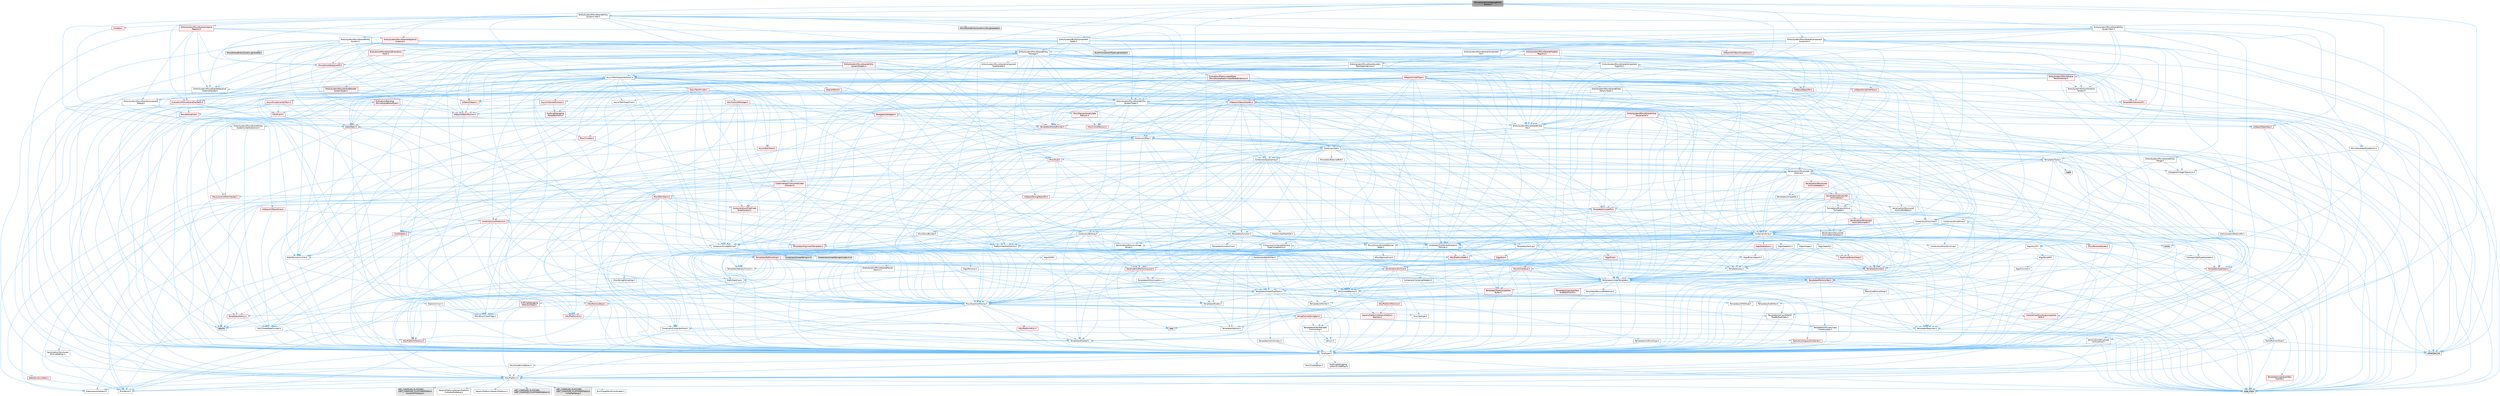 digraph "MovieSceneOverlappingEntityTracker.h"
{
 // INTERACTIVE_SVG=YES
 // LATEX_PDF_SIZE
  bgcolor="transparent";
  edge [fontname=Helvetica,fontsize=10,labelfontname=Helvetica,labelfontsize=10];
  node [fontname=Helvetica,fontsize=10,shape=box,height=0.2,width=0.4];
  Node1 [id="Node000001",label="MovieSceneOverlappingEntity\lTracker.h",height=0.2,width=0.4,color="gray40", fillcolor="grey60", style="filled", fontcolor="black",tooltip=" "];
  Node1 -> Node2 [id="edge1_Node000001_Node000002",color="steelblue1",style="solid",tooltip=" "];
  Node2 [id="Node000002",label="CoreTypes.h",height=0.2,width=0.4,color="grey40", fillcolor="white", style="filled",URL="$dc/dec/CoreTypes_8h.html",tooltip=" "];
  Node2 -> Node3 [id="edge2_Node000002_Node000003",color="steelblue1",style="solid",tooltip=" "];
  Node3 [id="Node000003",label="HAL/Platform.h",height=0.2,width=0.4,color="grey40", fillcolor="white", style="filled",URL="$d9/dd0/Platform_8h.html",tooltip=" "];
  Node3 -> Node4 [id="edge3_Node000003_Node000004",color="steelblue1",style="solid",tooltip=" "];
  Node4 [id="Node000004",label="Misc/Build.h",height=0.2,width=0.4,color="grey40", fillcolor="white", style="filled",URL="$d3/dbb/Build_8h.html",tooltip=" "];
  Node3 -> Node5 [id="edge4_Node000003_Node000005",color="steelblue1",style="solid",tooltip=" "];
  Node5 [id="Node000005",label="Misc/LargeWorldCoordinates.h",height=0.2,width=0.4,color="grey40", fillcolor="white", style="filled",URL="$d2/dcb/LargeWorldCoordinates_8h.html",tooltip=" "];
  Node3 -> Node6 [id="edge5_Node000003_Node000006",color="steelblue1",style="solid",tooltip=" "];
  Node6 [id="Node000006",label="type_traits",height=0.2,width=0.4,color="grey60", fillcolor="#E0E0E0", style="filled",tooltip=" "];
  Node3 -> Node7 [id="edge6_Node000003_Node000007",color="steelblue1",style="solid",tooltip=" "];
  Node7 [id="Node000007",label="PreprocessorHelpers.h",height=0.2,width=0.4,color="grey40", fillcolor="white", style="filled",URL="$db/ddb/PreprocessorHelpers_8h.html",tooltip=" "];
  Node3 -> Node8 [id="edge7_Node000003_Node000008",color="steelblue1",style="solid",tooltip=" "];
  Node8 [id="Node000008",label="UBT_COMPILED_PLATFORM\l/UBT_COMPILED_PLATFORMPlatform\lCompilerPreSetup.h",height=0.2,width=0.4,color="grey60", fillcolor="#E0E0E0", style="filled",tooltip=" "];
  Node3 -> Node9 [id="edge8_Node000003_Node000009",color="steelblue1",style="solid",tooltip=" "];
  Node9 [id="Node000009",label="GenericPlatform/GenericPlatform\lCompilerPreSetup.h",height=0.2,width=0.4,color="grey40", fillcolor="white", style="filled",URL="$d9/dc8/GenericPlatformCompilerPreSetup_8h.html",tooltip=" "];
  Node3 -> Node10 [id="edge9_Node000003_Node000010",color="steelblue1",style="solid",tooltip=" "];
  Node10 [id="Node000010",label="GenericPlatform/GenericPlatform.h",height=0.2,width=0.4,color="grey40", fillcolor="white", style="filled",URL="$d6/d84/GenericPlatform_8h.html",tooltip=" "];
  Node3 -> Node11 [id="edge10_Node000003_Node000011",color="steelblue1",style="solid",tooltip=" "];
  Node11 [id="Node000011",label="UBT_COMPILED_PLATFORM\l/UBT_COMPILED_PLATFORMPlatform.h",height=0.2,width=0.4,color="grey60", fillcolor="#E0E0E0", style="filled",tooltip=" "];
  Node3 -> Node12 [id="edge11_Node000003_Node000012",color="steelblue1",style="solid",tooltip=" "];
  Node12 [id="Node000012",label="UBT_COMPILED_PLATFORM\l/UBT_COMPILED_PLATFORMPlatform\lCompilerSetup.h",height=0.2,width=0.4,color="grey60", fillcolor="#E0E0E0", style="filled",tooltip=" "];
  Node2 -> Node13 [id="edge12_Node000002_Node000013",color="steelblue1",style="solid",tooltip=" "];
  Node13 [id="Node000013",label="ProfilingDebugging\l/UMemoryDefines.h",height=0.2,width=0.4,color="grey40", fillcolor="white", style="filled",URL="$d2/da2/UMemoryDefines_8h.html",tooltip=" "];
  Node2 -> Node14 [id="edge13_Node000002_Node000014",color="steelblue1",style="solid",tooltip=" "];
  Node14 [id="Node000014",label="Misc/CoreMiscDefines.h",height=0.2,width=0.4,color="grey40", fillcolor="white", style="filled",URL="$da/d38/CoreMiscDefines_8h.html",tooltip=" "];
  Node14 -> Node3 [id="edge14_Node000014_Node000003",color="steelblue1",style="solid",tooltip=" "];
  Node14 -> Node7 [id="edge15_Node000014_Node000007",color="steelblue1",style="solid",tooltip=" "];
  Node2 -> Node15 [id="edge16_Node000002_Node000015",color="steelblue1",style="solid",tooltip=" "];
  Node15 [id="Node000015",label="Misc/CoreDefines.h",height=0.2,width=0.4,color="grey40", fillcolor="white", style="filled",URL="$d3/dd2/CoreDefines_8h.html",tooltip=" "];
  Node1 -> Node16 [id="edge17_Node000001_Node000016",color="steelblue1",style="solid",tooltip=" "];
  Node16 [id="Node000016",label="Containers/Map.h",height=0.2,width=0.4,color="grey40", fillcolor="white", style="filled",URL="$df/d79/Map_8h.html",tooltip=" "];
  Node16 -> Node2 [id="edge18_Node000016_Node000002",color="steelblue1",style="solid",tooltip=" "];
  Node16 -> Node17 [id="edge19_Node000016_Node000017",color="steelblue1",style="solid",tooltip=" "];
  Node17 [id="Node000017",label="Algo/Reverse.h",height=0.2,width=0.4,color="grey40", fillcolor="white", style="filled",URL="$d5/d93/Reverse_8h.html",tooltip=" "];
  Node17 -> Node2 [id="edge20_Node000017_Node000002",color="steelblue1",style="solid",tooltip=" "];
  Node17 -> Node18 [id="edge21_Node000017_Node000018",color="steelblue1",style="solid",tooltip=" "];
  Node18 [id="Node000018",label="Templates/UnrealTemplate.h",height=0.2,width=0.4,color="grey40", fillcolor="white", style="filled",URL="$d4/d24/UnrealTemplate_8h.html",tooltip=" "];
  Node18 -> Node2 [id="edge22_Node000018_Node000002",color="steelblue1",style="solid",tooltip=" "];
  Node18 -> Node19 [id="edge23_Node000018_Node000019",color="steelblue1",style="solid",tooltip=" "];
  Node19 [id="Node000019",label="Templates/IsPointer.h",height=0.2,width=0.4,color="grey40", fillcolor="white", style="filled",URL="$d7/d05/IsPointer_8h.html",tooltip=" "];
  Node19 -> Node2 [id="edge24_Node000019_Node000002",color="steelblue1",style="solid",tooltip=" "];
  Node18 -> Node20 [id="edge25_Node000018_Node000020",color="steelblue1",style="solid",tooltip=" "];
  Node20 [id="Node000020",label="HAL/UnrealMemory.h",height=0.2,width=0.4,color="grey40", fillcolor="white", style="filled",URL="$d9/d96/UnrealMemory_8h.html",tooltip=" "];
  Node20 -> Node2 [id="edge26_Node000020_Node000002",color="steelblue1",style="solid",tooltip=" "];
  Node20 -> Node21 [id="edge27_Node000020_Node000021",color="steelblue1",style="solid",tooltip=" "];
  Node21 [id="Node000021",label="GenericPlatform/GenericPlatform\lMemory.h",height=0.2,width=0.4,color="red", fillcolor="#FFF0F0", style="filled",URL="$dd/d22/GenericPlatformMemory_8h.html",tooltip=" "];
  Node21 -> Node2 [id="edge28_Node000021_Node000002",color="steelblue1",style="solid",tooltip=" "];
  Node20 -> Node33 [id="edge29_Node000020_Node000033",color="steelblue1",style="solid",tooltip=" "];
  Node33 [id="Node000033",label="HAL/MemoryBase.h",height=0.2,width=0.4,color="red", fillcolor="#FFF0F0", style="filled",URL="$d6/d9f/MemoryBase_8h.html",tooltip=" "];
  Node33 -> Node2 [id="edge30_Node000033_Node000002",color="steelblue1",style="solid",tooltip=" "];
  Node33 -> Node34 [id="edge31_Node000033_Node000034",color="steelblue1",style="solid",tooltip=" "];
  Node34 [id="Node000034",label="HAL/PlatformAtomics.h",height=0.2,width=0.4,color="red", fillcolor="#FFF0F0", style="filled",URL="$d3/d36/PlatformAtomics_8h.html",tooltip=" "];
  Node34 -> Node2 [id="edge32_Node000034_Node000002",color="steelblue1",style="solid",tooltip=" "];
  Node33 -> Node37 [id="edge33_Node000033_Node000037",color="steelblue1",style="solid",tooltip=" "];
  Node37 [id="Node000037",label="HAL/PlatformCrt.h",height=0.2,width=0.4,color="red", fillcolor="#FFF0F0", style="filled",URL="$d8/d75/PlatformCrt_8h.html",tooltip=" "];
  Node37 -> Node38 [id="edge34_Node000037_Node000038",color="steelblue1",style="solid",tooltip=" "];
  Node38 [id="Node000038",label="new",height=0.2,width=0.4,color="grey60", fillcolor="#E0E0E0", style="filled",tooltip=" "];
  Node33 -> Node79 [id="edge35_Node000033_Node000079",color="steelblue1",style="solid",tooltip=" "];
  Node79 [id="Node000079",label="Templates/Atomic.h",height=0.2,width=0.4,color="red", fillcolor="#FFF0F0", style="filled",URL="$d3/d91/Atomic_8h.html",tooltip=" "];
  Node79 -> Node80 [id="edge36_Node000079_Node000080",color="steelblue1",style="solid",tooltip=" "];
  Node80 [id="Node000080",label="HAL/ThreadSafeCounter.h",height=0.2,width=0.4,color="grey40", fillcolor="white", style="filled",URL="$dc/dc9/ThreadSafeCounter_8h.html",tooltip=" "];
  Node80 -> Node2 [id="edge37_Node000080_Node000002",color="steelblue1",style="solid",tooltip=" "];
  Node80 -> Node34 [id="edge38_Node000080_Node000034",color="steelblue1",style="solid",tooltip=" "];
  Node79 -> Node76 [id="edge39_Node000079_Node000076",color="steelblue1",style="solid",tooltip=" "];
  Node76 [id="Node000076",label="atomic",height=0.2,width=0.4,color="grey60", fillcolor="#E0E0E0", style="filled",tooltip=" "];
  Node20 -> Node88 [id="edge40_Node000020_Node000088",color="steelblue1",style="solid",tooltip=" "];
  Node88 [id="Node000088",label="HAL/PlatformMemory.h",height=0.2,width=0.4,color="red", fillcolor="#FFF0F0", style="filled",URL="$de/d68/PlatformMemory_8h.html",tooltip=" "];
  Node88 -> Node2 [id="edge41_Node000088_Node000002",color="steelblue1",style="solid",tooltip=" "];
  Node88 -> Node21 [id="edge42_Node000088_Node000021",color="steelblue1",style="solid",tooltip=" "];
  Node20 -> Node90 [id="edge43_Node000020_Node000090",color="steelblue1",style="solid",tooltip=" "];
  Node90 [id="Node000090",label="ProfilingDebugging\l/MemoryTrace.h",height=0.2,width=0.4,color="red", fillcolor="#FFF0F0", style="filled",URL="$da/dd7/MemoryTrace_8h.html",tooltip=" "];
  Node90 -> Node3 [id="edge44_Node000090_Node000003",color="steelblue1",style="solid",tooltip=" "];
  Node90 -> Node54 [id="edge45_Node000090_Node000054",color="steelblue1",style="solid",tooltip=" "];
  Node54 [id="Node000054",label="Misc/EnumClassFlags.h",height=0.2,width=0.4,color="grey40", fillcolor="white", style="filled",URL="$d8/de7/EnumClassFlags_8h.html",tooltip=" "];
  Node20 -> Node19 [id="edge46_Node000020_Node000019",color="steelblue1",style="solid",tooltip=" "];
  Node18 -> Node91 [id="edge47_Node000018_Node000091",color="steelblue1",style="solid",tooltip=" "];
  Node91 [id="Node000091",label="Templates/CopyQualifiers\lAndRefsFromTo.h",height=0.2,width=0.4,color="red", fillcolor="#FFF0F0", style="filled",URL="$d3/db3/CopyQualifiersAndRefsFromTo_8h.html",tooltip=" "];
  Node18 -> Node93 [id="edge48_Node000018_Node000093",color="steelblue1",style="solid",tooltip=" "];
  Node93 [id="Node000093",label="Templates/UnrealTypeTraits.h",height=0.2,width=0.4,color="grey40", fillcolor="white", style="filled",URL="$d2/d2d/UnrealTypeTraits_8h.html",tooltip=" "];
  Node93 -> Node2 [id="edge49_Node000093_Node000002",color="steelblue1",style="solid",tooltip=" "];
  Node93 -> Node19 [id="edge50_Node000093_Node000019",color="steelblue1",style="solid",tooltip=" "];
  Node93 -> Node46 [id="edge51_Node000093_Node000046",color="steelblue1",style="solid",tooltip=" "];
  Node46 [id="Node000046",label="Misc/AssertionMacros.h",height=0.2,width=0.4,color="grey40", fillcolor="white", style="filled",URL="$d0/dfa/AssertionMacros_8h.html",tooltip=" "];
  Node46 -> Node2 [id="edge52_Node000046_Node000002",color="steelblue1",style="solid",tooltip=" "];
  Node46 -> Node3 [id="edge53_Node000046_Node000003",color="steelblue1",style="solid",tooltip=" "];
  Node46 -> Node47 [id="edge54_Node000046_Node000047",color="steelblue1",style="solid",tooltip=" "];
  Node47 [id="Node000047",label="HAL/PlatformMisc.h",height=0.2,width=0.4,color="red", fillcolor="#FFF0F0", style="filled",URL="$d0/df5/PlatformMisc_8h.html",tooltip=" "];
  Node47 -> Node2 [id="edge55_Node000047_Node000002",color="steelblue1",style="solid",tooltip=" "];
  Node46 -> Node7 [id="edge56_Node000046_Node000007",color="steelblue1",style="solid",tooltip=" "];
  Node46 -> Node63 [id="edge57_Node000046_Node000063",color="steelblue1",style="solid",tooltip=" "];
  Node63 [id="Node000063",label="Templates/EnableIf.h",height=0.2,width=0.4,color="grey40", fillcolor="white", style="filled",URL="$d7/d60/EnableIf_8h.html",tooltip=" "];
  Node63 -> Node2 [id="edge58_Node000063_Node000002",color="steelblue1",style="solid",tooltip=" "];
  Node46 -> Node64 [id="edge59_Node000046_Node000064",color="steelblue1",style="solid",tooltip=" "];
  Node64 [id="Node000064",label="Templates/IsArrayOrRefOf\lTypeByPredicate.h",height=0.2,width=0.4,color="grey40", fillcolor="white", style="filled",URL="$d6/da1/IsArrayOrRefOfTypeByPredicate_8h.html",tooltip=" "];
  Node64 -> Node2 [id="edge60_Node000064_Node000002",color="steelblue1",style="solid",tooltip=" "];
  Node46 -> Node65 [id="edge61_Node000046_Node000065",color="steelblue1",style="solid",tooltip=" "];
  Node65 [id="Node000065",label="Templates/IsValidVariadic\lFunctionArg.h",height=0.2,width=0.4,color="grey40", fillcolor="white", style="filled",URL="$d0/dc8/IsValidVariadicFunctionArg_8h.html",tooltip=" "];
  Node65 -> Node2 [id="edge62_Node000065_Node000002",color="steelblue1",style="solid",tooltip=" "];
  Node65 -> Node66 [id="edge63_Node000065_Node000066",color="steelblue1",style="solid",tooltip=" "];
  Node66 [id="Node000066",label="IsEnum.h",height=0.2,width=0.4,color="grey40", fillcolor="white", style="filled",URL="$d4/de5/IsEnum_8h.html",tooltip=" "];
  Node65 -> Node6 [id="edge64_Node000065_Node000006",color="steelblue1",style="solid",tooltip=" "];
  Node46 -> Node67 [id="edge65_Node000046_Node000067",color="steelblue1",style="solid",tooltip=" "];
  Node67 [id="Node000067",label="Traits/IsCharEncodingCompatible\lWith.h",height=0.2,width=0.4,color="red", fillcolor="#FFF0F0", style="filled",URL="$df/dd1/IsCharEncodingCompatibleWith_8h.html",tooltip=" "];
  Node67 -> Node6 [id="edge66_Node000067_Node000006",color="steelblue1",style="solid",tooltip=" "];
  Node46 -> Node69 [id="edge67_Node000046_Node000069",color="steelblue1",style="solid",tooltip=" "];
  Node69 [id="Node000069",label="Misc/VarArgs.h",height=0.2,width=0.4,color="grey40", fillcolor="white", style="filled",URL="$d5/d6f/VarArgs_8h.html",tooltip=" "];
  Node69 -> Node2 [id="edge68_Node000069_Node000002",color="steelblue1",style="solid",tooltip=" "];
  Node46 -> Node70 [id="edge69_Node000046_Node000070",color="steelblue1",style="solid",tooltip=" "];
  Node70 [id="Node000070",label="String/FormatStringSan.h",height=0.2,width=0.4,color="red", fillcolor="#FFF0F0", style="filled",URL="$d3/d8b/FormatStringSan_8h.html",tooltip=" "];
  Node70 -> Node6 [id="edge70_Node000070_Node000006",color="steelblue1",style="solid",tooltip=" "];
  Node70 -> Node2 [id="edge71_Node000070_Node000002",color="steelblue1",style="solid",tooltip=" "];
  Node70 -> Node71 [id="edge72_Node000070_Node000071",color="steelblue1",style="solid",tooltip=" "];
  Node71 [id="Node000071",label="Templates/Requires.h",height=0.2,width=0.4,color="grey40", fillcolor="white", style="filled",URL="$dc/d96/Requires_8h.html",tooltip=" "];
  Node71 -> Node63 [id="edge73_Node000071_Node000063",color="steelblue1",style="solid",tooltip=" "];
  Node71 -> Node6 [id="edge74_Node000071_Node000006",color="steelblue1",style="solid",tooltip=" "];
  Node70 -> Node72 [id="edge75_Node000070_Node000072",color="steelblue1",style="solid",tooltip=" "];
  Node72 [id="Node000072",label="Templates/Identity.h",height=0.2,width=0.4,color="grey40", fillcolor="white", style="filled",URL="$d0/dd5/Identity_8h.html",tooltip=" "];
  Node70 -> Node65 [id="edge76_Node000070_Node000065",color="steelblue1",style="solid",tooltip=" "];
  Node70 -> Node23 [id="edge77_Node000070_Node000023",color="steelblue1",style="solid",tooltip=" "];
  Node23 [id="Node000023",label="Containers/ContainersFwd.h",height=0.2,width=0.4,color="grey40", fillcolor="white", style="filled",URL="$d4/d0a/ContainersFwd_8h.html",tooltip=" "];
  Node23 -> Node3 [id="edge78_Node000023_Node000003",color="steelblue1",style="solid",tooltip=" "];
  Node23 -> Node2 [id="edge79_Node000023_Node000002",color="steelblue1",style="solid",tooltip=" "];
  Node23 -> Node24 [id="edge80_Node000023_Node000024",color="steelblue1",style="solid",tooltip=" "];
  Node24 [id="Node000024",label="Traits/IsContiguousContainer.h",height=0.2,width=0.4,color="red", fillcolor="#FFF0F0", style="filled",URL="$d5/d3c/IsContiguousContainer_8h.html",tooltip=" "];
  Node24 -> Node2 [id="edge81_Node000024_Node000002",color="steelblue1",style="solid",tooltip=" "];
  Node24 -> Node26 [id="edge82_Node000024_Node000026",color="steelblue1",style="solid",tooltip=" "];
  Node26 [id="Node000026",label="initializer_list",height=0.2,width=0.4,color="grey60", fillcolor="#E0E0E0", style="filled",tooltip=" "];
  Node46 -> Node76 [id="edge83_Node000046_Node000076",color="steelblue1",style="solid",tooltip=" "];
  Node93 -> Node84 [id="edge84_Node000093_Node000084",color="steelblue1",style="solid",tooltip=" "];
  Node84 [id="Node000084",label="Templates/AndOrNot.h",height=0.2,width=0.4,color="grey40", fillcolor="white", style="filled",URL="$db/d0a/AndOrNot_8h.html",tooltip=" "];
  Node84 -> Node2 [id="edge85_Node000084_Node000002",color="steelblue1",style="solid",tooltip=" "];
  Node93 -> Node63 [id="edge86_Node000093_Node000063",color="steelblue1",style="solid",tooltip=" "];
  Node93 -> Node94 [id="edge87_Node000093_Node000094",color="steelblue1",style="solid",tooltip=" "];
  Node94 [id="Node000094",label="Templates/IsArithmetic.h",height=0.2,width=0.4,color="grey40", fillcolor="white", style="filled",URL="$d2/d5d/IsArithmetic_8h.html",tooltip=" "];
  Node94 -> Node2 [id="edge88_Node000094_Node000002",color="steelblue1",style="solid",tooltip=" "];
  Node93 -> Node66 [id="edge89_Node000093_Node000066",color="steelblue1",style="solid",tooltip=" "];
  Node93 -> Node95 [id="edge90_Node000093_Node000095",color="steelblue1",style="solid",tooltip=" "];
  Node95 [id="Node000095",label="Templates/Models.h",height=0.2,width=0.4,color="grey40", fillcolor="white", style="filled",URL="$d3/d0c/Models_8h.html",tooltip=" "];
  Node95 -> Node72 [id="edge91_Node000095_Node000072",color="steelblue1",style="solid",tooltip=" "];
  Node93 -> Node96 [id="edge92_Node000093_Node000096",color="steelblue1",style="solid",tooltip=" "];
  Node96 [id="Node000096",label="Templates/IsPODType.h",height=0.2,width=0.4,color="grey40", fillcolor="white", style="filled",URL="$d7/db1/IsPODType_8h.html",tooltip=" "];
  Node96 -> Node2 [id="edge93_Node000096_Node000002",color="steelblue1",style="solid",tooltip=" "];
  Node93 -> Node97 [id="edge94_Node000093_Node000097",color="steelblue1",style="solid",tooltip=" "];
  Node97 [id="Node000097",label="Templates/IsUECoreType.h",height=0.2,width=0.4,color="grey40", fillcolor="white", style="filled",URL="$d1/db8/IsUECoreType_8h.html",tooltip=" "];
  Node97 -> Node2 [id="edge95_Node000097_Node000002",color="steelblue1",style="solid",tooltip=" "];
  Node97 -> Node6 [id="edge96_Node000097_Node000006",color="steelblue1",style="solid",tooltip=" "];
  Node93 -> Node85 [id="edge97_Node000093_Node000085",color="steelblue1",style="solid",tooltip=" "];
  Node85 [id="Node000085",label="Templates/IsTriviallyCopy\lConstructible.h",height=0.2,width=0.4,color="grey40", fillcolor="white", style="filled",URL="$d3/d78/IsTriviallyCopyConstructible_8h.html",tooltip=" "];
  Node85 -> Node2 [id="edge98_Node000085_Node000002",color="steelblue1",style="solid",tooltip=" "];
  Node85 -> Node6 [id="edge99_Node000085_Node000006",color="steelblue1",style="solid",tooltip=" "];
  Node18 -> Node98 [id="edge100_Node000018_Node000098",color="steelblue1",style="solid",tooltip=" "];
  Node98 [id="Node000098",label="Templates/RemoveReference.h",height=0.2,width=0.4,color="grey40", fillcolor="white", style="filled",URL="$da/dbe/RemoveReference_8h.html",tooltip=" "];
  Node98 -> Node2 [id="edge101_Node000098_Node000002",color="steelblue1",style="solid",tooltip=" "];
  Node18 -> Node71 [id="edge102_Node000018_Node000071",color="steelblue1",style="solid",tooltip=" "];
  Node18 -> Node99 [id="edge103_Node000018_Node000099",color="steelblue1",style="solid",tooltip=" "];
  Node99 [id="Node000099",label="Templates/TypeCompatible\lBytes.h",height=0.2,width=0.4,color="red", fillcolor="#FFF0F0", style="filled",URL="$df/d0a/TypeCompatibleBytes_8h.html",tooltip=" "];
  Node99 -> Node2 [id="edge104_Node000099_Node000002",color="steelblue1",style="solid",tooltip=" "];
  Node99 -> Node38 [id="edge105_Node000099_Node000038",color="steelblue1",style="solid",tooltip=" "];
  Node99 -> Node6 [id="edge106_Node000099_Node000006",color="steelblue1",style="solid",tooltip=" "];
  Node18 -> Node72 [id="edge107_Node000018_Node000072",color="steelblue1",style="solid",tooltip=" "];
  Node18 -> Node24 [id="edge108_Node000018_Node000024",color="steelblue1",style="solid",tooltip=" "];
  Node18 -> Node100 [id="edge109_Node000018_Node000100",color="steelblue1",style="solid",tooltip=" "];
  Node100 [id="Node000100",label="Traits/UseBitwiseSwap.h",height=0.2,width=0.4,color="grey40", fillcolor="white", style="filled",URL="$db/df3/UseBitwiseSwap_8h.html",tooltip=" "];
  Node100 -> Node2 [id="edge110_Node000100_Node000002",color="steelblue1",style="solid",tooltip=" "];
  Node100 -> Node6 [id="edge111_Node000100_Node000006",color="steelblue1",style="solid",tooltip=" "];
  Node18 -> Node6 [id="edge112_Node000018_Node000006",color="steelblue1",style="solid",tooltip=" "];
  Node16 -> Node101 [id="edge113_Node000016_Node000101",color="steelblue1",style="solid",tooltip=" "];
  Node101 [id="Node000101",label="Containers/ContainerElement\lTypeCompatibility.h",height=0.2,width=0.4,color="grey40", fillcolor="white", style="filled",URL="$df/ddf/ContainerElementTypeCompatibility_8h.html",tooltip=" "];
  Node101 -> Node2 [id="edge114_Node000101_Node000002",color="steelblue1",style="solid",tooltip=" "];
  Node101 -> Node93 [id="edge115_Node000101_Node000093",color="steelblue1",style="solid",tooltip=" "];
  Node16 -> Node102 [id="edge116_Node000016_Node000102",color="steelblue1",style="solid",tooltip=" "];
  Node102 [id="Node000102",label="Containers/Set.h",height=0.2,width=0.4,color="grey40", fillcolor="white", style="filled",URL="$d4/d45/Set_8h.html",tooltip=" "];
  Node102 -> Node103 [id="edge117_Node000102_Node000103",color="steelblue1",style="solid",tooltip=" "];
  Node103 [id="Node000103",label="Containers/ContainerAllocation\lPolicies.h",height=0.2,width=0.4,color="grey40", fillcolor="white", style="filled",URL="$d7/dff/ContainerAllocationPolicies_8h.html",tooltip=" "];
  Node103 -> Node2 [id="edge118_Node000103_Node000002",color="steelblue1",style="solid",tooltip=" "];
  Node103 -> Node104 [id="edge119_Node000103_Node000104",color="steelblue1",style="solid",tooltip=" "];
  Node104 [id="Node000104",label="Containers/ContainerHelpers.h",height=0.2,width=0.4,color="grey40", fillcolor="white", style="filled",URL="$d7/d33/ContainerHelpers_8h.html",tooltip=" "];
  Node104 -> Node2 [id="edge120_Node000104_Node000002",color="steelblue1",style="solid",tooltip=" "];
  Node103 -> Node103 [id="edge121_Node000103_Node000103",color="steelblue1",style="solid",tooltip=" "];
  Node103 -> Node105 [id="edge122_Node000103_Node000105",color="steelblue1",style="solid",tooltip=" "];
  Node105 [id="Node000105",label="HAL/PlatformMath.h",height=0.2,width=0.4,color="red", fillcolor="#FFF0F0", style="filled",URL="$dc/d53/PlatformMath_8h.html",tooltip=" "];
  Node105 -> Node2 [id="edge123_Node000105_Node000002",color="steelblue1",style="solid",tooltip=" "];
  Node103 -> Node20 [id="edge124_Node000103_Node000020",color="steelblue1",style="solid",tooltip=" "];
  Node103 -> Node52 [id="edge125_Node000103_Node000052",color="steelblue1",style="solid",tooltip=" "];
  Node52 [id="Node000052",label="Math/NumericLimits.h",height=0.2,width=0.4,color="grey40", fillcolor="white", style="filled",URL="$df/d1b/NumericLimits_8h.html",tooltip=" "];
  Node52 -> Node2 [id="edge126_Node000052_Node000002",color="steelblue1",style="solid",tooltip=" "];
  Node103 -> Node46 [id="edge127_Node000103_Node000046",color="steelblue1",style="solid",tooltip=" "];
  Node103 -> Node113 [id="edge128_Node000103_Node000113",color="steelblue1",style="solid",tooltip=" "];
  Node113 [id="Node000113",label="Templates/IsPolymorphic.h",height=0.2,width=0.4,color="grey40", fillcolor="white", style="filled",URL="$dc/d20/IsPolymorphic_8h.html",tooltip=" "];
  Node103 -> Node114 [id="edge129_Node000103_Node000114",color="steelblue1",style="solid",tooltip=" "];
  Node114 [id="Node000114",label="Templates/MemoryOps.h",height=0.2,width=0.4,color="red", fillcolor="#FFF0F0", style="filled",URL="$db/dea/MemoryOps_8h.html",tooltip=" "];
  Node114 -> Node2 [id="edge130_Node000114_Node000002",color="steelblue1",style="solid",tooltip=" "];
  Node114 -> Node20 [id="edge131_Node000114_Node000020",color="steelblue1",style="solid",tooltip=" "];
  Node114 -> Node85 [id="edge132_Node000114_Node000085",color="steelblue1",style="solid",tooltip=" "];
  Node114 -> Node71 [id="edge133_Node000114_Node000071",color="steelblue1",style="solid",tooltip=" "];
  Node114 -> Node93 [id="edge134_Node000114_Node000093",color="steelblue1",style="solid",tooltip=" "];
  Node114 -> Node100 [id="edge135_Node000114_Node000100",color="steelblue1",style="solid",tooltip=" "];
  Node114 -> Node38 [id="edge136_Node000114_Node000038",color="steelblue1",style="solid",tooltip=" "];
  Node114 -> Node6 [id="edge137_Node000114_Node000006",color="steelblue1",style="solid",tooltip=" "];
  Node103 -> Node99 [id="edge138_Node000103_Node000099",color="steelblue1",style="solid",tooltip=" "];
  Node103 -> Node6 [id="edge139_Node000103_Node000006",color="steelblue1",style="solid",tooltip=" "];
  Node102 -> Node101 [id="edge140_Node000102_Node000101",color="steelblue1",style="solid",tooltip=" "];
  Node102 -> Node115 [id="edge141_Node000102_Node000115",color="steelblue1",style="solid",tooltip=" "];
  Node115 [id="Node000115",label="Containers/SetUtilities.h",height=0.2,width=0.4,color="grey40", fillcolor="white", style="filled",URL="$dc/de5/SetUtilities_8h.html",tooltip=" "];
  Node115 -> Node2 [id="edge142_Node000115_Node000002",color="steelblue1",style="solid",tooltip=" "];
  Node115 -> Node116 [id="edge143_Node000115_Node000116",color="steelblue1",style="solid",tooltip=" "];
  Node116 [id="Node000116",label="Serialization/MemoryLayout.h",height=0.2,width=0.4,color="red", fillcolor="#FFF0F0", style="filled",URL="$d7/d66/MemoryLayout_8h.html",tooltip=" "];
  Node116 -> Node20 [id="edge144_Node000116_Node000020",color="steelblue1",style="solid",tooltip=" "];
  Node116 -> Node63 [id="edge145_Node000116_Node000063",color="steelblue1",style="solid",tooltip=" "];
  Node116 -> Node113 [id="edge146_Node000116_Node000113",color="steelblue1",style="solid",tooltip=" "];
  Node116 -> Node95 [id="edge147_Node000116_Node000095",color="steelblue1",style="solid",tooltip=" "];
  Node116 -> Node18 [id="edge148_Node000116_Node000018",color="steelblue1",style="solid",tooltip=" "];
  Node115 -> Node114 [id="edge149_Node000115_Node000114",color="steelblue1",style="solid",tooltip=" "];
  Node115 -> Node93 [id="edge150_Node000115_Node000093",color="steelblue1",style="solid",tooltip=" "];
  Node102 -> Node129 [id="edge151_Node000102_Node000129",color="steelblue1",style="solid",tooltip=" "];
  Node129 [id="Node000129",label="Containers/SparseArray.h",height=0.2,width=0.4,color="grey40", fillcolor="white", style="filled",URL="$d5/dbf/SparseArray_8h.html",tooltip=" "];
  Node129 -> Node2 [id="edge152_Node000129_Node000002",color="steelblue1",style="solid",tooltip=" "];
  Node129 -> Node46 [id="edge153_Node000129_Node000046",color="steelblue1",style="solid",tooltip=" "];
  Node129 -> Node20 [id="edge154_Node000129_Node000020",color="steelblue1",style="solid",tooltip=" "];
  Node129 -> Node93 [id="edge155_Node000129_Node000093",color="steelblue1",style="solid",tooltip=" "];
  Node129 -> Node18 [id="edge156_Node000129_Node000018",color="steelblue1",style="solid",tooltip=" "];
  Node129 -> Node103 [id="edge157_Node000129_Node000103",color="steelblue1",style="solid",tooltip=" "];
  Node129 -> Node130 [id="edge158_Node000129_Node000130",color="steelblue1",style="solid",tooltip=" "];
  Node130 [id="Node000130",label="Templates/Less.h",height=0.2,width=0.4,color="grey40", fillcolor="white", style="filled",URL="$de/dc8/Less_8h.html",tooltip=" "];
  Node130 -> Node2 [id="edge159_Node000130_Node000002",color="steelblue1",style="solid",tooltip=" "];
  Node130 -> Node18 [id="edge160_Node000130_Node000018",color="steelblue1",style="solid",tooltip=" "];
  Node129 -> Node131 [id="edge161_Node000129_Node000131",color="steelblue1",style="solid",tooltip=" "];
  Node131 [id="Node000131",label="Containers/Array.h",height=0.2,width=0.4,color="grey40", fillcolor="white", style="filled",URL="$df/dd0/Array_8h.html",tooltip=" "];
  Node131 -> Node2 [id="edge162_Node000131_Node000002",color="steelblue1",style="solid",tooltip=" "];
  Node131 -> Node46 [id="edge163_Node000131_Node000046",color="steelblue1",style="solid",tooltip=" "];
  Node131 -> Node132 [id="edge164_Node000131_Node000132",color="steelblue1",style="solid",tooltip=" "];
  Node132 [id="Node000132",label="Misc/IntrusiveUnsetOptional\lState.h",height=0.2,width=0.4,color="grey40", fillcolor="white", style="filled",URL="$d2/d0a/IntrusiveUnsetOptionalState_8h.html",tooltip=" "];
  Node132 -> Node133 [id="edge165_Node000132_Node000133",color="steelblue1",style="solid",tooltip=" "];
  Node133 [id="Node000133",label="Misc/OptionalFwd.h",height=0.2,width=0.4,color="grey40", fillcolor="white", style="filled",URL="$dc/d50/OptionalFwd_8h.html",tooltip=" "];
  Node131 -> Node134 [id="edge166_Node000131_Node000134",color="steelblue1",style="solid",tooltip=" "];
  Node134 [id="Node000134",label="Misc/ReverseIterate.h",height=0.2,width=0.4,color="red", fillcolor="#FFF0F0", style="filled",URL="$db/de3/ReverseIterate_8h.html",tooltip=" "];
  Node134 -> Node3 [id="edge167_Node000134_Node000003",color="steelblue1",style="solid",tooltip=" "];
  Node131 -> Node20 [id="edge168_Node000131_Node000020",color="steelblue1",style="solid",tooltip=" "];
  Node131 -> Node93 [id="edge169_Node000131_Node000093",color="steelblue1",style="solid",tooltip=" "];
  Node131 -> Node18 [id="edge170_Node000131_Node000018",color="steelblue1",style="solid",tooltip=" "];
  Node131 -> Node136 [id="edge171_Node000131_Node000136",color="steelblue1",style="solid",tooltip=" "];
  Node136 [id="Node000136",label="Containers/AllowShrinking.h",height=0.2,width=0.4,color="grey40", fillcolor="white", style="filled",URL="$d7/d1a/AllowShrinking_8h.html",tooltip=" "];
  Node136 -> Node2 [id="edge172_Node000136_Node000002",color="steelblue1",style="solid",tooltip=" "];
  Node131 -> Node103 [id="edge173_Node000131_Node000103",color="steelblue1",style="solid",tooltip=" "];
  Node131 -> Node101 [id="edge174_Node000131_Node000101",color="steelblue1",style="solid",tooltip=" "];
  Node131 -> Node137 [id="edge175_Node000131_Node000137",color="steelblue1",style="solid",tooltip=" "];
  Node137 [id="Node000137",label="Serialization/Archive.h",height=0.2,width=0.4,color="red", fillcolor="#FFF0F0", style="filled",URL="$d7/d3b/Archive_8h.html",tooltip=" "];
  Node137 -> Node2 [id="edge176_Node000137_Node000002",color="steelblue1",style="solid",tooltip=" "];
  Node137 -> Node27 [id="edge177_Node000137_Node000027",color="steelblue1",style="solid",tooltip=" "];
  Node27 [id="Node000027",label="Math/MathFwd.h",height=0.2,width=0.4,color="grey40", fillcolor="white", style="filled",URL="$d2/d10/MathFwd_8h.html",tooltip=" "];
  Node27 -> Node3 [id="edge178_Node000027_Node000003",color="steelblue1",style="solid",tooltip=" "];
  Node137 -> Node46 [id="edge179_Node000137_Node000046",color="steelblue1",style="solid",tooltip=" "];
  Node137 -> Node4 [id="edge180_Node000137_Node000004",color="steelblue1",style="solid",tooltip=" "];
  Node137 -> Node69 [id="edge181_Node000137_Node000069",color="steelblue1",style="solid",tooltip=" "];
  Node137 -> Node63 [id="edge182_Node000137_Node000063",color="steelblue1",style="solid",tooltip=" "];
  Node137 -> Node64 [id="edge183_Node000137_Node000064",color="steelblue1",style="solid",tooltip=" "];
  Node137 -> Node65 [id="edge184_Node000137_Node000065",color="steelblue1",style="solid",tooltip=" "];
  Node137 -> Node18 [id="edge185_Node000137_Node000018",color="steelblue1",style="solid",tooltip=" "];
  Node137 -> Node67 [id="edge186_Node000137_Node000067",color="steelblue1",style="solid",tooltip=" "];
  Node131 -> Node147 [id="edge187_Node000131_Node000147",color="steelblue1",style="solid",tooltip=" "];
  Node147 [id="Node000147",label="Serialization/MemoryImage\lWriter.h",height=0.2,width=0.4,color="grey40", fillcolor="white", style="filled",URL="$d0/d08/MemoryImageWriter_8h.html",tooltip=" "];
  Node147 -> Node2 [id="edge188_Node000147_Node000002",color="steelblue1",style="solid",tooltip=" "];
  Node147 -> Node116 [id="edge189_Node000147_Node000116",color="steelblue1",style="solid",tooltip=" "];
  Node131 -> Node148 [id="edge190_Node000131_Node000148",color="steelblue1",style="solid",tooltip=" "];
  Node148 [id="Node000148",label="Algo/Heapify.h",height=0.2,width=0.4,color="grey40", fillcolor="white", style="filled",URL="$d0/d2a/Heapify_8h.html",tooltip=" "];
  Node148 -> Node149 [id="edge191_Node000148_Node000149",color="steelblue1",style="solid",tooltip=" "];
  Node149 [id="Node000149",label="Algo/Impl/BinaryHeap.h",height=0.2,width=0.4,color="red", fillcolor="#FFF0F0", style="filled",URL="$d7/da3/Algo_2Impl_2BinaryHeap_8h.html",tooltip=" "];
  Node149 -> Node150 [id="edge192_Node000149_Node000150",color="steelblue1",style="solid",tooltip=" "];
  Node150 [id="Node000150",label="Templates/Invoke.h",height=0.2,width=0.4,color="red", fillcolor="#FFF0F0", style="filled",URL="$d7/deb/Invoke_8h.html",tooltip=" "];
  Node150 -> Node2 [id="edge193_Node000150_Node000002",color="steelblue1",style="solid",tooltip=" "];
  Node150 -> Node18 [id="edge194_Node000150_Node000018",color="steelblue1",style="solid",tooltip=" "];
  Node150 -> Node6 [id="edge195_Node000150_Node000006",color="steelblue1",style="solid",tooltip=" "];
  Node149 -> Node6 [id="edge196_Node000149_Node000006",color="steelblue1",style="solid",tooltip=" "];
  Node148 -> Node154 [id="edge197_Node000148_Node000154",color="steelblue1",style="solid",tooltip=" "];
  Node154 [id="Node000154",label="Templates/IdentityFunctor.h",height=0.2,width=0.4,color="grey40", fillcolor="white", style="filled",URL="$d7/d2e/IdentityFunctor_8h.html",tooltip=" "];
  Node154 -> Node3 [id="edge198_Node000154_Node000003",color="steelblue1",style="solid",tooltip=" "];
  Node148 -> Node150 [id="edge199_Node000148_Node000150",color="steelblue1",style="solid",tooltip=" "];
  Node148 -> Node130 [id="edge200_Node000148_Node000130",color="steelblue1",style="solid",tooltip=" "];
  Node148 -> Node18 [id="edge201_Node000148_Node000018",color="steelblue1",style="solid",tooltip=" "];
  Node131 -> Node155 [id="edge202_Node000131_Node000155",color="steelblue1",style="solid",tooltip=" "];
  Node155 [id="Node000155",label="Algo/HeapSort.h",height=0.2,width=0.4,color="grey40", fillcolor="white", style="filled",URL="$d3/d92/HeapSort_8h.html",tooltip=" "];
  Node155 -> Node149 [id="edge203_Node000155_Node000149",color="steelblue1",style="solid",tooltip=" "];
  Node155 -> Node154 [id="edge204_Node000155_Node000154",color="steelblue1",style="solid",tooltip=" "];
  Node155 -> Node130 [id="edge205_Node000155_Node000130",color="steelblue1",style="solid",tooltip=" "];
  Node155 -> Node18 [id="edge206_Node000155_Node000018",color="steelblue1",style="solid",tooltip=" "];
  Node131 -> Node156 [id="edge207_Node000131_Node000156",color="steelblue1",style="solid",tooltip=" "];
  Node156 [id="Node000156",label="Algo/IsHeap.h",height=0.2,width=0.4,color="grey40", fillcolor="white", style="filled",URL="$de/d32/IsHeap_8h.html",tooltip=" "];
  Node156 -> Node149 [id="edge208_Node000156_Node000149",color="steelblue1",style="solid",tooltip=" "];
  Node156 -> Node154 [id="edge209_Node000156_Node000154",color="steelblue1",style="solid",tooltip=" "];
  Node156 -> Node150 [id="edge210_Node000156_Node000150",color="steelblue1",style="solid",tooltip=" "];
  Node156 -> Node130 [id="edge211_Node000156_Node000130",color="steelblue1",style="solid",tooltip=" "];
  Node156 -> Node18 [id="edge212_Node000156_Node000018",color="steelblue1",style="solid",tooltip=" "];
  Node131 -> Node149 [id="edge213_Node000131_Node000149",color="steelblue1",style="solid",tooltip=" "];
  Node131 -> Node157 [id="edge214_Node000131_Node000157",color="steelblue1",style="solid",tooltip=" "];
  Node157 [id="Node000157",label="Algo/StableSort.h",height=0.2,width=0.4,color="red", fillcolor="#FFF0F0", style="filled",URL="$d7/d3c/StableSort_8h.html",tooltip=" "];
  Node157 -> Node158 [id="edge215_Node000157_Node000158",color="steelblue1",style="solid",tooltip=" "];
  Node158 [id="Node000158",label="Algo/BinarySearch.h",height=0.2,width=0.4,color="grey40", fillcolor="white", style="filled",URL="$db/db4/BinarySearch_8h.html",tooltip=" "];
  Node158 -> Node154 [id="edge216_Node000158_Node000154",color="steelblue1",style="solid",tooltip=" "];
  Node158 -> Node150 [id="edge217_Node000158_Node000150",color="steelblue1",style="solid",tooltip=" "];
  Node158 -> Node130 [id="edge218_Node000158_Node000130",color="steelblue1",style="solid",tooltip=" "];
  Node157 -> Node154 [id="edge219_Node000157_Node000154",color="steelblue1",style="solid",tooltip=" "];
  Node157 -> Node150 [id="edge220_Node000157_Node000150",color="steelblue1",style="solid",tooltip=" "];
  Node157 -> Node130 [id="edge221_Node000157_Node000130",color="steelblue1",style="solid",tooltip=" "];
  Node157 -> Node18 [id="edge222_Node000157_Node000018",color="steelblue1",style="solid",tooltip=" "];
  Node131 -> Node160 [id="edge223_Node000131_Node000160",color="steelblue1",style="solid",tooltip=" "];
  Node160 [id="Node000160",label="Concepts/GetTypeHashable.h",height=0.2,width=0.4,color="grey40", fillcolor="white", style="filled",URL="$d3/da2/GetTypeHashable_8h.html",tooltip=" "];
  Node160 -> Node2 [id="edge224_Node000160_Node000002",color="steelblue1",style="solid",tooltip=" "];
  Node160 -> Node120 [id="edge225_Node000160_Node000120",color="steelblue1",style="solid",tooltip=" "];
  Node120 [id="Node000120",label="Templates/TypeHash.h",height=0.2,width=0.4,color="red", fillcolor="#FFF0F0", style="filled",URL="$d1/d62/TypeHash_8h.html",tooltip=" "];
  Node120 -> Node2 [id="edge226_Node000120_Node000002",color="steelblue1",style="solid",tooltip=" "];
  Node120 -> Node71 [id="edge227_Node000120_Node000071",color="steelblue1",style="solid",tooltip=" "];
  Node120 -> Node6 [id="edge228_Node000120_Node000006",color="steelblue1",style="solid",tooltip=" "];
  Node131 -> Node154 [id="edge229_Node000131_Node000154",color="steelblue1",style="solid",tooltip=" "];
  Node131 -> Node150 [id="edge230_Node000131_Node000150",color="steelblue1",style="solid",tooltip=" "];
  Node131 -> Node130 [id="edge231_Node000131_Node000130",color="steelblue1",style="solid",tooltip=" "];
  Node131 -> Node161 [id="edge232_Node000131_Node000161",color="steelblue1",style="solid",tooltip=" "];
  Node161 [id="Node000161",label="Templates/LosesQualifiers\lFromTo.h",height=0.2,width=0.4,color="red", fillcolor="#FFF0F0", style="filled",URL="$d2/db3/LosesQualifiersFromTo_8h.html",tooltip=" "];
  Node161 -> Node6 [id="edge233_Node000161_Node000006",color="steelblue1",style="solid",tooltip=" "];
  Node131 -> Node71 [id="edge234_Node000131_Node000071",color="steelblue1",style="solid",tooltip=" "];
  Node131 -> Node162 [id="edge235_Node000131_Node000162",color="steelblue1",style="solid",tooltip=" "];
  Node162 [id="Node000162",label="Templates/Sorting.h",height=0.2,width=0.4,color="grey40", fillcolor="white", style="filled",URL="$d3/d9e/Sorting_8h.html",tooltip=" "];
  Node162 -> Node2 [id="edge236_Node000162_Node000002",color="steelblue1",style="solid",tooltip=" "];
  Node162 -> Node158 [id="edge237_Node000162_Node000158",color="steelblue1",style="solid",tooltip=" "];
  Node162 -> Node163 [id="edge238_Node000162_Node000163",color="steelblue1",style="solid",tooltip=" "];
  Node163 [id="Node000163",label="Algo/Sort.h",height=0.2,width=0.4,color="red", fillcolor="#FFF0F0", style="filled",URL="$d1/d87/Sort_8h.html",tooltip=" "];
  Node162 -> Node105 [id="edge239_Node000162_Node000105",color="steelblue1",style="solid",tooltip=" "];
  Node162 -> Node130 [id="edge240_Node000162_Node000130",color="steelblue1",style="solid",tooltip=" "];
  Node131 -> Node166 [id="edge241_Node000131_Node000166",color="steelblue1",style="solid",tooltip=" "];
  Node166 [id="Node000166",label="Templates/AlignmentTemplates.h",height=0.2,width=0.4,color="red", fillcolor="#FFF0F0", style="filled",URL="$dd/d32/AlignmentTemplates_8h.html",tooltip=" "];
  Node166 -> Node2 [id="edge242_Node000166_Node000002",color="steelblue1",style="solid",tooltip=" "];
  Node166 -> Node19 [id="edge243_Node000166_Node000019",color="steelblue1",style="solid",tooltip=" "];
  Node131 -> Node50 [id="edge244_Node000131_Node000050",color="steelblue1",style="solid",tooltip=" "];
  Node50 [id="Node000050",label="Traits/ElementType.h",height=0.2,width=0.4,color="grey40", fillcolor="white", style="filled",URL="$d5/d4f/ElementType_8h.html",tooltip=" "];
  Node50 -> Node3 [id="edge245_Node000050_Node000003",color="steelblue1",style="solid",tooltip=" "];
  Node50 -> Node26 [id="edge246_Node000050_Node000026",color="steelblue1",style="solid",tooltip=" "];
  Node50 -> Node6 [id="edge247_Node000050_Node000006",color="steelblue1",style="solid",tooltip=" "];
  Node131 -> Node111 [id="edge248_Node000131_Node000111",color="steelblue1",style="solid",tooltip=" "];
  Node111 [id="Node000111",label="limits",height=0.2,width=0.4,color="grey60", fillcolor="#E0E0E0", style="filled",tooltip=" "];
  Node131 -> Node6 [id="edge249_Node000131_Node000006",color="steelblue1",style="solid",tooltip=" "];
  Node129 -> Node165 [id="edge250_Node000129_Node000165",color="steelblue1",style="solid",tooltip=" "];
  Node165 [id="Node000165",label="Math/UnrealMathUtility.h",height=0.2,width=0.4,color="grey40", fillcolor="white", style="filled",URL="$db/db8/UnrealMathUtility_8h.html",tooltip=" "];
  Node165 -> Node2 [id="edge251_Node000165_Node000002",color="steelblue1",style="solid",tooltip=" "];
  Node165 -> Node46 [id="edge252_Node000165_Node000046",color="steelblue1",style="solid",tooltip=" "];
  Node165 -> Node105 [id="edge253_Node000165_Node000105",color="steelblue1",style="solid",tooltip=" "];
  Node165 -> Node27 [id="edge254_Node000165_Node000027",color="steelblue1",style="solid",tooltip=" "];
  Node165 -> Node72 [id="edge255_Node000165_Node000072",color="steelblue1",style="solid",tooltip=" "];
  Node165 -> Node71 [id="edge256_Node000165_Node000071",color="steelblue1",style="solid",tooltip=" "];
  Node129 -> Node167 [id="edge257_Node000129_Node000167",color="steelblue1",style="solid",tooltip=" "];
  Node167 [id="Node000167",label="Containers/ScriptArray.h",height=0.2,width=0.4,color="grey40", fillcolor="white", style="filled",URL="$dc/daf/ScriptArray_8h.html",tooltip=" "];
  Node167 -> Node2 [id="edge258_Node000167_Node000002",color="steelblue1",style="solid",tooltip=" "];
  Node167 -> Node46 [id="edge259_Node000167_Node000046",color="steelblue1",style="solid",tooltip=" "];
  Node167 -> Node20 [id="edge260_Node000167_Node000020",color="steelblue1",style="solid",tooltip=" "];
  Node167 -> Node136 [id="edge261_Node000167_Node000136",color="steelblue1",style="solid",tooltip=" "];
  Node167 -> Node103 [id="edge262_Node000167_Node000103",color="steelblue1",style="solid",tooltip=" "];
  Node167 -> Node131 [id="edge263_Node000167_Node000131",color="steelblue1",style="solid",tooltip=" "];
  Node167 -> Node26 [id="edge264_Node000167_Node000026",color="steelblue1",style="solid",tooltip=" "];
  Node129 -> Node168 [id="edge265_Node000129_Node000168",color="steelblue1",style="solid",tooltip=" "];
  Node168 [id="Node000168",label="Containers/BitArray.h",height=0.2,width=0.4,color="grey40", fillcolor="white", style="filled",URL="$d1/de4/BitArray_8h.html",tooltip=" "];
  Node168 -> Node103 [id="edge266_Node000168_Node000103",color="steelblue1",style="solid",tooltip=" "];
  Node168 -> Node2 [id="edge267_Node000168_Node000002",color="steelblue1",style="solid",tooltip=" "];
  Node168 -> Node34 [id="edge268_Node000168_Node000034",color="steelblue1",style="solid",tooltip=" "];
  Node168 -> Node20 [id="edge269_Node000168_Node000020",color="steelblue1",style="solid",tooltip=" "];
  Node168 -> Node165 [id="edge270_Node000168_Node000165",color="steelblue1",style="solid",tooltip=" "];
  Node168 -> Node46 [id="edge271_Node000168_Node000046",color="steelblue1",style="solid",tooltip=" "];
  Node168 -> Node54 [id="edge272_Node000168_Node000054",color="steelblue1",style="solid",tooltip=" "];
  Node168 -> Node137 [id="edge273_Node000168_Node000137",color="steelblue1",style="solid",tooltip=" "];
  Node168 -> Node147 [id="edge274_Node000168_Node000147",color="steelblue1",style="solid",tooltip=" "];
  Node168 -> Node116 [id="edge275_Node000168_Node000116",color="steelblue1",style="solid",tooltip=" "];
  Node168 -> Node63 [id="edge276_Node000168_Node000063",color="steelblue1",style="solid",tooltip=" "];
  Node168 -> Node150 [id="edge277_Node000168_Node000150",color="steelblue1",style="solid",tooltip=" "];
  Node168 -> Node18 [id="edge278_Node000168_Node000018",color="steelblue1",style="solid",tooltip=" "];
  Node168 -> Node93 [id="edge279_Node000168_Node000093",color="steelblue1",style="solid",tooltip=" "];
  Node129 -> Node169 [id="edge280_Node000129_Node000169",color="steelblue1",style="solid",tooltip=" "];
  Node169 [id="Node000169",label="Serialization/Structured\lArchive.h",height=0.2,width=0.4,color="grey40", fillcolor="white", style="filled",URL="$d9/d1e/StructuredArchive_8h.html",tooltip=" "];
  Node169 -> Node131 [id="edge281_Node000169_Node000131",color="steelblue1",style="solid",tooltip=" "];
  Node169 -> Node103 [id="edge282_Node000169_Node000103",color="steelblue1",style="solid",tooltip=" "];
  Node169 -> Node2 [id="edge283_Node000169_Node000002",color="steelblue1",style="solid",tooltip=" "];
  Node169 -> Node170 [id="edge284_Node000169_Node000170",color="steelblue1",style="solid",tooltip=" "];
  Node170 [id="Node000170",label="Formatters/BinaryArchive\lFormatter.h",height=0.2,width=0.4,color="grey40", fillcolor="white", style="filled",URL="$d2/d01/BinaryArchiveFormatter_8h.html",tooltip=" "];
  Node170 -> Node131 [id="edge285_Node000170_Node000131",color="steelblue1",style="solid",tooltip=" "];
  Node170 -> Node3 [id="edge286_Node000170_Node000003",color="steelblue1",style="solid",tooltip=" "];
  Node170 -> Node137 [id="edge287_Node000170_Node000137",color="steelblue1",style="solid",tooltip=" "];
  Node170 -> Node171 [id="edge288_Node000170_Node000171",color="steelblue1",style="solid",tooltip=" "];
  Node171 [id="Node000171",label="Serialization/Structured\lArchiveFormatter.h",height=0.2,width=0.4,color="red", fillcolor="#FFF0F0", style="filled",URL="$db/dfe/StructuredArchiveFormatter_8h.html",tooltip=" "];
  Node171 -> Node131 [id="edge289_Node000171_Node000131",color="steelblue1",style="solid",tooltip=" "];
  Node171 -> Node2 [id="edge290_Node000171_Node000002",color="steelblue1",style="solid",tooltip=" "];
  Node171 -> Node172 [id="edge291_Node000171_Node000172",color="steelblue1",style="solid",tooltip=" "];
  Node172 [id="Node000172",label="Serialization/Structured\lArchiveNameHelpers.h",height=0.2,width=0.4,color="grey40", fillcolor="white", style="filled",URL="$d0/d7b/StructuredArchiveNameHelpers_8h.html",tooltip=" "];
  Node172 -> Node2 [id="edge292_Node000172_Node000002",color="steelblue1",style="solid",tooltip=" "];
  Node172 -> Node72 [id="edge293_Node000172_Node000072",color="steelblue1",style="solid",tooltip=" "];
  Node170 -> Node172 [id="edge294_Node000170_Node000172",color="steelblue1",style="solid",tooltip=" "];
  Node169 -> Node4 [id="edge295_Node000169_Node000004",color="steelblue1",style="solid",tooltip=" "];
  Node169 -> Node137 [id="edge296_Node000169_Node000137",color="steelblue1",style="solid",tooltip=" "];
  Node169 -> Node173 [id="edge297_Node000169_Node000173",color="steelblue1",style="solid",tooltip=" "];
  Node173 [id="Node000173",label="Serialization/Structured\lArchiveAdapters.h",height=0.2,width=0.4,color="red", fillcolor="#FFF0F0", style="filled",URL="$d3/de1/StructuredArchiveAdapters_8h.html",tooltip=" "];
  Node173 -> Node2 [id="edge298_Node000173_Node000002",color="steelblue1",style="solid",tooltip=" "];
  Node173 -> Node95 [id="edge299_Node000173_Node000095",color="steelblue1",style="solid",tooltip=" "];
  Node173 -> Node176 [id="edge300_Node000173_Node000176",color="steelblue1",style="solid",tooltip=" "];
  Node176 [id="Node000176",label="Serialization/Structured\lArchiveSlots.h",height=0.2,width=0.4,color="red", fillcolor="#FFF0F0", style="filled",URL="$d2/d87/StructuredArchiveSlots_8h.html",tooltip=" "];
  Node176 -> Node131 [id="edge301_Node000176_Node000131",color="steelblue1",style="solid",tooltip=" "];
  Node176 -> Node2 [id="edge302_Node000176_Node000002",color="steelblue1",style="solid",tooltip=" "];
  Node176 -> Node170 [id="edge303_Node000176_Node000170",color="steelblue1",style="solid",tooltip=" "];
  Node176 -> Node4 [id="edge304_Node000176_Node000004",color="steelblue1",style="solid",tooltip=" "];
  Node176 -> Node137 [id="edge305_Node000176_Node000137",color="steelblue1",style="solid",tooltip=" "];
  Node176 -> Node178 [id="edge306_Node000176_Node000178",color="steelblue1",style="solid",tooltip=" "];
  Node178 [id="Node000178",label="Serialization/Structured\lArchiveFwd.h",height=0.2,width=0.4,color="grey40", fillcolor="white", style="filled",URL="$d2/df9/StructuredArchiveFwd_8h.html",tooltip=" "];
  Node178 -> Node2 [id="edge307_Node000178_Node000002",color="steelblue1",style="solid",tooltip=" "];
  Node178 -> Node4 [id="edge308_Node000178_Node000004",color="steelblue1",style="solid",tooltip=" "];
  Node178 -> Node6 [id="edge309_Node000178_Node000006",color="steelblue1",style="solid",tooltip=" "];
  Node176 -> Node172 [id="edge310_Node000176_Node000172",color="steelblue1",style="solid",tooltip=" "];
  Node176 -> Node179 [id="edge311_Node000176_Node000179",color="steelblue1",style="solid",tooltip=" "];
  Node179 [id="Node000179",label="Serialization/Structured\lArchiveSlotBase.h",height=0.2,width=0.4,color="grey40", fillcolor="white", style="filled",URL="$d9/d9a/StructuredArchiveSlotBase_8h.html",tooltip=" "];
  Node179 -> Node2 [id="edge312_Node000179_Node000002",color="steelblue1",style="solid",tooltip=" "];
  Node176 -> Node63 [id="edge313_Node000176_Node000063",color="steelblue1",style="solid",tooltip=" "];
  Node173 -> Node180 [id="edge314_Node000173_Node000180",color="steelblue1",style="solid",tooltip=" "];
  Node180 [id="Node000180",label="Templates/UniqueObj.h",height=0.2,width=0.4,color="grey40", fillcolor="white", style="filled",URL="$da/d95/UniqueObj_8h.html",tooltip=" "];
  Node180 -> Node2 [id="edge315_Node000180_Node000002",color="steelblue1",style="solid",tooltip=" "];
  Node180 -> Node181 [id="edge316_Node000180_Node000181",color="steelblue1",style="solid",tooltip=" "];
  Node181 [id="Node000181",label="Templates/UniquePtr.h",height=0.2,width=0.4,color="red", fillcolor="#FFF0F0", style="filled",URL="$de/d1a/UniquePtr_8h.html",tooltip=" "];
  Node181 -> Node2 [id="edge317_Node000181_Node000002",color="steelblue1",style="solid",tooltip=" "];
  Node181 -> Node18 [id="edge318_Node000181_Node000018",color="steelblue1",style="solid",tooltip=" "];
  Node181 -> Node71 [id="edge319_Node000181_Node000071",color="steelblue1",style="solid",tooltip=" "];
  Node181 -> Node116 [id="edge320_Node000181_Node000116",color="steelblue1",style="solid",tooltip=" "];
  Node181 -> Node6 [id="edge321_Node000181_Node000006",color="steelblue1",style="solid",tooltip=" "];
  Node169 -> Node184 [id="edge322_Node000169_Node000184",color="steelblue1",style="solid",tooltip=" "];
  Node184 [id="Node000184",label="Serialization/Structured\lArchiveDefines.h",height=0.2,width=0.4,color="grey40", fillcolor="white", style="filled",URL="$d3/d61/StructuredArchiveDefines_8h.html",tooltip=" "];
  Node184 -> Node4 [id="edge323_Node000184_Node000004",color="steelblue1",style="solid",tooltip=" "];
  Node169 -> Node171 [id="edge324_Node000169_Node000171",color="steelblue1",style="solid",tooltip=" "];
  Node169 -> Node178 [id="edge325_Node000169_Node000178",color="steelblue1",style="solid",tooltip=" "];
  Node169 -> Node172 [id="edge326_Node000169_Node000172",color="steelblue1",style="solid",tooltip=" "];
  Node169 -> Node179 [id="edge327_Node000169_Node000179",color="steelblue1",style="solid",tooltip=" "];
  Node169 -> Node176 [id="edge328_Node000169_Node000176",color="steelblue1",style="solid",tooltip=" "];
  Node169 -> Node180 [id="edge329_Node000169_Node000180",color="steelblue1",style="solid",tooltip=" "];
  Node129 -> Node147 [id="edge330_Node000129_Node000147",color="steelblue1",style="solid",tooltip=" "];
  Node129 -> Node185 [id="edge331_Node000129_Node000185",color="steelblue1",style="solid",tooltip=" "];
  Node185 [id="Node000185",label="Containers/UnrealString.h",height=0.2,width=0.4,color="grey40", fillcolor="white", style="filled",URL="$d5/dba/UnrealString_8h.html",tooltip=" "];
  Node185 -> Node186 [id="edge332_Node000185_Node000186",color="steelblue1",style="solid",tooltip=" "];
  Node186 [id="Node000186",label="Containers/UnrealStringIncludes.h.inl",height=0.2,width=0.4,color="grey60", fillcolor="#E0E0E0", style="filled",tooltip=" "];
  Node185 -> Node187 [id="edge333_Node000185_Node000187",color="steelblue1",style="solid",tooltip=" "];
  Node187 [id="Node000187",label="Containers/UnrealString.h.inl",height=0.2,width=0.4,color="grey60", fillcolor="#E0E0E0", style="filled",tooltip=" "];
  Node185 -> Node188 [id="edge334_Node000185_Node000188",color="steelblue1",style="solid",tooltip=" "];
  Node188 [id="Node000188",label="Misc/StringFormatArg.h",height=0.2,width=0.4,color="grey40", fillcolor="white", style="filled",URL="$d2/d16/StringFormatArg_8h.html",tooltip=" "];
  Node188 -> Node23 [id="edge335_Node000188_Node000023",color="steelblue1",style="solid",tooltip=" "];
  Node129 -> Node132 [id="edge336_Node000129_Node000132",color="steelblue1",style="solid",tooltip=" "];
  Node102 -> Node23 [id="edge337_Node000102_Node000023",color="steelblue1",style="solid",tooltip=" "];
  Node102 -> Node165 [id="edge338_Node000102_Node000165",color="steelblue1",style="solid",tooltip=" "];
  Node102 -> Node46 [id="edge339_Node000102_Node000046",color="steelblue1",style="solid",tooltip=" "];
  Node102 -> Node189 [id="edge340_Node000102_Node000189",color="steelblue1",style="solid",tooltip=" "];
  Node189 [id="Node000189",label="Misc/StructBuilder.h",height=0.2,width=0.4,color="grey40", fillcolor="white", style="filled",URL="$d9/db3/StructBuilder_8h.html",tooltip=" "];
  Node189 -> Node2 [id="edge341_Node000189_Node000002",color="steelblue1",style="solid",tooltip=" "];
  Node189 -> Node165 [id="edge342_Node000189_Node000165",color="steelblue1",style="solid",tooltip=" "];
  Node189 -> Node166 [id="edge343_Node000189_Node000166",color="steelblue1",style="solid",tooltip=" "];
  Node102 -> Node147 [id="edge344_Node000102_Node000147",color="steelblue1",style="solid",tooltip=" "];
  Node102 -> Node169 [id="edge345_Node000102_Node000169",color="steelblue1",style="solid",tooltip=" "];
  Node102 -> Node190 [id="edge346_Node000102_Node000190",color="steelblue1",style="solid",tooltip=" "];
  Node190 [id="Node000190",label="Templates/Function.h",height=0.2,width=0.4,color="grey40", fillcolor="white", style="filled",URL="$df/df5/Function_8h.html",tooltip=" "];
  Node190 -> Node2 [id="edge347_Node000190_Node000002",color="steelblue1",style="solid",tooltip=" "];
  Node190 -> Node46 [id="edge348_Node000190_Node000046",color="steelblue1",style="solid",tooltip=" "];
  Node190 -> Node132 [id="edge349_Node000190_Node000132",color="steelblue1",style="solid",tooltip=" "];
  Node190 -> Node20 [id="edge350_Node000190_Node000020",color="steelblue1",style="solid",tooltip=" "];
  Node190 -> Node191 [id="edge351_Node000190_Node000191",color="steelblue1",style="solid",tooltip=" "];
  Node191 [id="Node000191",label="Templates/FunctionFwd.h",height=0.2,width=0.4,color="grey40", fillcolor="white", style="filled",URL="$d6/d54/FunctionFwd_8h.html",tooltip=" "];
  Node190 -> Node93 [id="edge352_Node000190_Node000093",color="steelblue1",style="solid",tooltip=" "];
  Node190 -> Node150 [id="edge353_Node000190_Node000150",color="steelblue1",style="solid",tooltip=" "];
  Node190 -> Node18 [id="edge354_Node000190_Node000018",color="steelblue1",style="solid",tooltip=" "];
  Node190 -> Node71 [id="edge355_Node000190_Node000071",color="steelblue1",style="solid",tooltip=" "];
  Node190 -> Node165 [id="edge356_Node000190_Node000165",color="steelblue1",style="solid",tooltip=" "];
  Node190 -> Node38 [id="edge357_Node000190_Node000038",color="steelblue1",style="solid",tooltip=" "];
  Node190 -> Node6 [id="edge358_Node000190_Node000006",color="steelblue1",style="solid",tooltip=" "];
  Node102 -> Node192 [id="edge359_Node000102_Node000192",color="steelblue1",style="solid",tooltip=" "];
  Node192 [id="Node000192",label="Templates/RetainedRef.h",height=0.2,width=0.4,color="grey40", fillcolor="white", style="filled",URL="$d1/dac/RetainedRef_8h.html",tooltip=" "];
  Node102 -> Node162 [id="edge360_Node000102_Node000162",color="steelblue1",style="solid",tooltip=" "];
  Node102 -> Node120 [id="edge361_Node000102_Node000120",color="steelblue1",style="solid",tooltip=" "];
  Node102 -> Node18 [id="edge362_Node000102_Node000018",color="steelblue1",style="solid",tooltip=" "];
  Node102 -> Node26 [id="edge363_Node000102_Node000026",color="steelblue1",style="solid",tooltip=" "];
  Node102 -> Node6 [id="edge364_Node000102_Node000006",color="steelblue1",style="solid",tooltip=" "];
  Node16 -> Node185 [id="edge365_Node000016_Node000185",color="steelblue1",style="solid",tooltip=" "];
  Node16 -> Node46 [id="edge366_Node000016_Node000046",color="steelblue1",style="solid",tooltip=" "];
  Node16 -> Node189 [id="edge367_Node000016_Node000189",color="steelblue1",style="solid",tooltip=" "];
  Node16 -> Node190 [id="edge368_Node000016_Node000190",color="steelblue1",style="solid",tooltip=" "];
  Node16 -> Node162 [id="edge369_Node000016_Node000162",color="steelblue1",style="solid",tooltip=" "];
  Node16 -> Node193 [id="edge370_Node000016_Node000193",color="steelblue1",style="solid",tooltip=" "];
  Node193 [id="Node000193",label="Templates/Tuple.h",height=0.2,width=0.4,color="grey40", fillcolor="white", style="filled",URL="$d2/d4f/Tuple_8h.html",tooltip=" "];
  Node193 -> Node2 [id="edge371_Node000193_Node000002",color="steelblue1",style="solid",tooltip=" "];
  Node193 -> Node18 [id="edge372_Node000193_Node000018",color="steelblue1",style="solid",tooltip=" "];
  Node193 -> Node194 [id="edge373_Node000193_Node000194",color="steelblue1",style="solid",tooltip=" "];
  Node194 [id="Node000194",label="Delegates/IntegerSequence.h",height=0.2,width=0.4,color="grey40", fillcolor="white", style="filled",URL="$d2/dcc/IntegerSequence_8h.html",tooltip=" "];
  Node194 -> Node2 [id="edge374_Node000194_Node000002",color="steelblue1",style="solid",tooltip=" "];
  Node193 -> Node150 [id="edge375_Node000193_Node000150",color="steelblue1",style="solid",tooltip=" "];
  Node193 -> Node169 [id="edge376_Node000193_Node000169",color="steelblue1",style="solid",tooltip=" "];
  Node193 -> Node116 [id="edge377_Node000193_Node000116",color="steelblue1",style="solid",tooltip=" "];
  Node193 -> Node71 [id="edge378_Node000193_Node000071",color="steelblue1",style="solid",tooltip=" "];
  Node193 -> Node120 [id="edge379_Node000193_Node000120",color="steelblue1",style="solid",tooltip=" "];
  Node193 -> Node195 [id="edge380_Node000193_Node000195",color="steelblue1",style="solid",tooltip=" "];
  Node195 [id="Node000195",label="tuple",height=0.2,width=0.4,color="grey60", fillcolor="#E0E0E0", style="filled",tooltip=" "];
  Node193 -> Node6 [id="edge381_Node000193_Node000006",color="steelblue1",style="solid",tooltip=" "];
  Node16 -> Node18 [id="edge382_Node000016_Node000018",color="steelblue1",style="solid",tooltip=" "];
  Node16 -> Node93 [id="edge383_Node000016_Node000093",color="steelblue1",style="solid",tooltip=" "];
  Node16 -> Node6 [id="edge384_Node000016_Node000006",color="steelblue1",style="solid",tooltip=" "];
  Node1 -> Node129 [id="edge385_Node000001_Node000129",color="steelblue1",style="solid",tooltip=" "];
  Node1 -> Node196 [id="edge386_Node000001_Node000196",color="steelblue1",style="solid",tooltip=" "];
  Node196 [id="Node000196",label="Algo/AnyOf.h",height=0.2,width=0.4,color="grey40", fillcolor="white", style="filled",URL="$d9/dcd/Algo_2AnyOf_8h.html",tooltip=" "];
  Node196 -> Node2 [id="edge387_Node000196_Node000002",color="steelblue1",style="solid",tooltip=" "];
  Node196 -> Node197 [id="edge388_Node000196_Node000197",color="steelblue1",style="solid",tooltip=" "];
  Node197 [id="Node000197",label="Algo/NoneOf.h",height=0.2,width=0.4,color="grey40", fillcolor="white", style="filled",URL="$d5/dff/NoneOf_8h.html",tooltip=" "];
  Node197 -> Node2 [id="edge389_Node000197_Node000002",color="steelblue1",style="solid",tooltip=" "];
  Node197 -> Node198 [id="edge390_Node000197_Node000198",color="steelblue1",style="solid",tooltip=" "];
  Node198 [id="Node000198",label="Algo/Common.h",height=0.2,width=0.4,color="grey40", fillcolor="white", style="filled",URL="$de/df4/Source_2Runtime_2Core_2Public_2Algo_2Common_8h.html",tooltip=" "];
  Node197 -> Node150 [id="edge391_Node000197_Node000150",color="steelblue1",style="solid",tooltip=" "];
  Node196 -> Node18 [id="edge392_Node000196_Node000018",color="steelblue1",style="solid",tooltip=" "];
  Node1 -> Node199 [id="edge393_Node000001_Node000199",color="steelblue1",style="solid",tooltip=" "];
  Node199 [id="Node000199",label="EntitySystem/MovieSceneEntity\lSystem.h",height=0.2,width=0.4,color="grey40", fillcolor="white", style="filled",URL="$dd/d4b/MovieSceneEntitySystem_8h.html",tooltip=" "];
  Node199 -> Node200 [id="edge394_Node000199_Node000200",color="steelblue1",style="solid",tooltip=" "];
  Node200 [id="Node000200",label="Async/TaskGraphInterfaces.h",height=0.2,width=0.4,color="grey40", fillcolor="white", style="filled",URL="$d2/d4c/TaskGraphInterfaces_8h.html",tooltip=" "];
  Node200 -> Node2 [id="edge395_Node000200_Node000002",color="steelblue1",style="solid",tooltip=" "];
  Node200 -> Node46 [id="edge396_Node000200_Node000046",color="steelblue1",style="solid",tooltip=" "];
  Node200 -> Node103 [id="edge397_Node000200_Node000103",color="steelblue1",style="solid",tooltip=" "];
  Node200 -> Node131 [id="edge398_Node000200_Node000131",color="steelblue1",style="solid",tooltip=" "];
  Node200 -> Node185 [id="edge399_Node000200_Node000185",color="steelblue1",style="solid",tooltip=" "];
  Node200 -> Node190 [id="edge400_Node000200_Node000190",color="steelblue1",style="solid",tooltip=" "];
  Node200 -> Node201 [id="edge401_Node000200_Node000201",color="steelblue1",style="solid",tooltip=" "];
  Node201 [id="Node000201",label="Delegates/Delegate.h",height=0.2,width=0.4,color="red", fillcolor="#FFF0F0", style="filled",URL="$d4/d80/Delegate_8h.html",tooltip=" "];
  Node201 -> Node2 [id="edge402_Node000201_Node000002",color="steelblue1",style="solid",tooltip=" "];
  Node201 -> Node46 [id="edge403_Node000201_Node000046",color="steelblue1",style="solid",tooltip=" "];
  Node201 -> Node215 [id="edge404_Node000201_Node000215",color="steelblue1",style="solid",tooltip=" "];
  Node215 [id="Node000215",label="Templates/SharedPointer.h",height=0.2,width=0.4,color="red", fillcolor="#FFF0F0", style="filled",URL="$d2/d17/SharedPointer_8h.html",tooltip=" "];
  Node215 -> Node2 [id="edge405_Node000215_Node000002",color="steelblue1",style="solid",tooltip=" "];
  Node215 -> Node132 [id="edge406_Node000215_Node000132",color="steelblue1",style="solid",tooltip=" "];
  Node215 -> Node46 [id="edge407_Node000215_Node000046",color="steelblue1",style="solid",tooltip=" "];
  Node215 -> Node20 [id="edge408_Node000215_Node000020",color="steelblue1",style="solid",tooltip=" "];
  Node215 -> Node131 [id="edge409_Node000215_Node000131",color="steelblue1",style="solid",tooltip=" "];
  Node215 -> Node16 [id="edge410_Node000215_Node000016",color="steelblue1",style="solid",tooltip=" "];
  Node215 -> Node217 [id="edge411_Node000215_Node000217",color="steelblue1",style="solid",tooltip=" "];
  Node217 [id="Node000217",label="CoreGlobals.h",height=0.2,width=0.4,color="red", fillcolor="#FFF0F0", style="filled",URL="$d5/d8c/CoreGlobals_8h.html",tooltip=" "];
  Node217 -> Node185 [id="edge412_Node000217_Node000185",color="steelblue1",style="solid",tooltip=" "];
  Node217 -> Node2 [id="edge413_Node000217_Node000002",color="steelblue1",style="solid",tooltip=" "];
  Node217 -> Node4 [id="edge414_Node000217_Node000004",color="steelblue1",style="solid",tooltip=" "];
  Node217 -> Node54 [id="edge415_Node000217_Node000054",color="steelblue1",style="solid",tooltip=" "];
  Node217 -> Node79 [id="edge416_Node000217_Node000079",color="steelblue1",style="solid",tooltip=" "];
  Node217 -> Node76 [id="edge417_Node000217_Node000076",color="steelblue1",style="solid",tooltip=" "];
  Node201 -> Node194 [id="edge418_Node000201_Node000194",color="steelblue1",style="solid",tooltip=" "];
  Node200 -> Node80 [id="edge419_Node000200_Node000080",color="steelblue1",style="solid",tooltip=" "];
  Node200 -> Node247 [id="edge420_Node000200_Node000247",color="steelblue1",style="solid",tooltip=" "];
  Node247 [id="Node000247",label="Containers/LockFreeList.h",height=0.2,width=0.4,color="red", fillcolor="#FFF0F0", style="filled",URL="$d4/de7/LockFreeList_8h.html",tooltip=" "];
  Node247 -> Node131 [id="edge421_Node000247_Node000131",color="steelblue1",style="solid",tooltip=" "];
  Node247 -> Node23 [id="edge422_Node000247_Node000023",color="steelblue1",style="solid",tooltip=" "];
  Node247 -> Node217 [id="edge423_Node000247_Node000217",color="steelblue1",style="solid",tooltip=" "];
  Node247 -> Node2 [id="edge424_Node000247_Node000002",color="steelblue1",style="solid",tooltip=" "];
  Node247 -> Node34 [id="edge425_Node000247_Node000034",color="steelblue1",style="solid",tooltip=" "];
  Node247 -> Node80 [id="edge426_Node000247_Node000080",color="steelblue1",style="solid",tooltip=" "];
  Node247 -> Node46 [id="edge427_Node000247_Node000046",color="steelblue1",style="solid",tooltip=" "];
  Node247 -> Node166 [id="edge428_Node000247_Node000166",color="steelblue1",style="solid",tooltip=" "];
  Node247 -> Node190 [id="edge429_Node000247_Node000190",color="steelblue1",style="solid",tooltip=" "];
  Node247 -> Node76 [id="edge430_Node000247_Node000076",color="steelblue1",style="solid",tooltip=" "];
  Node200 -> Node251 [id="edge431_Node000200_Node000251",color="steelblue1",style="solid",tooltip=" "];
  Node251 [id="Node000251",label="Stats/Stats.h",height=0.2,width=0.4,color="red", fillcolor="#FFF0F0", style="filled",URL="$dc/d09/Stats_8h.html",tooltip=" "];
  Node251 -> Node217 [id="edge432_Node000251_Node000217",color="steelblue1",style="solid",tooltip=" "];
  Node251 -> Node2 [id="edge433_Node000251_Node000002",color="steelblue1",style="solid",tooltip=" "];
  Node251 -> Node252 [id="edge434_Node000251_Node000252",color="steelblue1",style="solid",tooltip=" "];
  Node252 [id="Node000252",label="StatsCommon.h",height=0.2,width=0.4,color="grey40", fillcolor="white", style="filled",URL="$df/d16/StatsCommon_8h.html",tooltip=" "];
  Node252 -> Node2 [id="edge435_Node000252_Node000002",color="steelblue1",style="solid",tooltip=" "];
  Node252 -> Node4 [id="edge436_Node000252_Node000004",color="steelblue1",style="solid",tooltip=" "];
  Node252 -> Node54 [id="edge437_Node000252_Node000054",color="steelblue1",style="solid",tooltip=" "];
  Node251 -> Node253 [id="edge438_Node000251_Node000253",color="steelblue1",style="solid",tooltip=" "];
  Node253 [id="Node000253",label="Stats/DynamicStats.h",height=0.2,width=0.4,color="red", fillcolor="#FFF0F0", style="filled",URL="$dc/d24/DynamicStats_8h.html",tooltip=" "];
  Node253 -> Node4 [id="edge439_Node000253_Node000004",color="steelblue1",style="solid",tooltip=" "];
  Node200 -> Node273 [id="edge440_Node000200_Node000273",color="steelblue1",style="solid",tooltip=" "];
  Node273 [id="Node000273",label="HAL/IConsoleManager.h",height=0.2,width=0.4,color="red", fillcolor="#FFF0F0", style="filled",URL="$dd/d0d/IConsoleManager_8h.html",tooltip=" "];
  Node273 -> Node2 [id="edge441_Node000273_Node000002",color="steelblue1",style="solid",tooltip=" "];
  Node273 -> Node46 [id="edge442_Node000273_Node000046",color="steelblue1",style="solid",tooltip=" "];
  Node273 -> Node18 [id="edge443_Node000273_Node000018",color="steelblue1",style="solid",tooltip=" "];
  Node273 -> Node185 [id="edge444_Node000273_Node000185",color="steelblue1",style="solid",tooltip=" "];
  Node273 -> Node201 [id="edge445_Node000273_Node000201",color="steelblue1",style="solid",tooltip=" "];
  Node273 -> Node63 [id="edge446_Node000273_Node000063",color="steelblue1",style="solid",tooltip=" "];
  Node200 -> Node290 [id="edge447_Node000200_Node000290",color="steelblue1",style="solid",tooltip=" "];
  Node290 [id="Node000290",label="HAL/Event.h",height=0.2,width=0.4,color="red", fillcolor="#FFF0F0", style="filled",URL="$d6/d8d/Event_8h.html",tooltip=" "];
  Node290 -> Node2 [id="edge448_Node000290_Node000002",color="steelblue1",style="solid",tooltip=" "];
  Node290 -> Node52 [id="edge449_Node000290_Node000052",color="steelblue1",style="solid",tooltip=" "];
  Node290 -> Node79 [id="edge450_Node000290_Node000079",color="steelblue1",style="solid",tooltip=" "];
  Node290 -> Node215 [id="edge451_Node000290_Node000215",color="steelblue1",style="solid",tooltip=" "];
  Node200 -> Node258 [id="edge452_Node000200_Node000258",color="steelblue1",style="solid",tooltip=" "];
  Node258 [id="Node000258",label="HAL/LowLevelMemTracker.h",height=0.2,width=0.4,color="red", fillcolor="#FFF0F0", style="filled",URL="$d0/d14/LowLevelMemTracker_8h.html",tooltip=" "];
  Node258 -> Node2 [id="edge453_Node000258_Node000002",color="steelblue1",style="solid",tooltip=" "];
  Node200 -> Node284 [id="edge454_Node000200_Node000284",color="steelblue1",style="solid",tooltip=" "];
  Node284 [id="Node000284",label="Templates/RefCounting.h",height=0.2,width=0.4,color="red", fillcolor="#FFF0F0", style="filled",URL="$d4/d7e/RefCounting_8h.html",tooltip=" "];
  Node284 -> Node2 [id="edge455_Node000284_Node000002",color="steelblue1",style="solid",tooltip=" "];
  Node284 -> Node34 [id="edge456_Node000284_Node000034",color="steelblue1",style="solid",tooltip=" "];
  Node284 -> Node7 [id="edge457_Node000284_Node000007",color="steelblue1",style="solid",tooltip=" "];
  Node284 -> Node80 [id="edge458_Node000284_Node000080",color="steelblue1",style="solid",tooltip=" "];
  Node284 -> Node46 [id="edge459_Node000284_Node000046",color="steelblue1",style="solid",tooltip=" "];
  Node284 -> Node4 [id="edge460_Node000284_Node000004",color="steelblue1",style="solid",tooltip=" "];
  Node284 -> Node137 [id="edge461_Node000284_Node000137",color="steelblue1",style="solid",tooltip=" "];
  Node284 -> Node116 [id="edge462_Node000284_Node000116",color="steelblue1",style="solid",tooltip=" "];
  Node284 -> Node71 [id="edge463_Node000284_Node000071",color="steelblue1",style="solid",tooltip=" "];
  Node284 -> Node120 [id="edge464_Node000284_Node000120",color="steelblue1",style="solid",tooltip=" "];
  Node284 -> Node18 [id="edge465_Node000284_Node000018",color="steelblue1",style="solid",tooltip=" "];
  Node284 -> Node76 [id="edge466_Node000284_Node000076",color="steelblue1",style="solid",tooltip=" "];
  Node284 -> Node6 [id="edge467_Node000284_Node000006",color="steelblue1",style="solid",tooltip=" "];
  Node200 -> Node293 [id="edge468_Node000200_Node000293",color="steelblue1",style="solid",tooltip=" "];
  Node293 [id="Node000293",label="Containers/LockFreeFixed\lSizeAllocator.h",height=0.2,width=0.4,color="red", fillcolor="#FFF0F0", style="filled",URL="$d1/d08/LockFreeFixedSizeAllocator_8h.html",tooltip=" "];
  Node293 -> Node46 [id="edge469_Node000293_Node000046",color="steelblue1",style="solid",tooltip=" "];
  Node293 -> Node20 [id="edge470_Node000293_Node000020",color="steelblue1",style="solid",tooltip=" "];
  Node293 -> Node247 [id="edge471_Node000293_Node000247",color="steelblue1",style="solid",tooltip=" "];
  Node200 -> Node294 [id="edge472_Node000200_Node000294",color="steelblue1",style="solid",tooltip=" "];
  Node294 [id="Node000294",label="Experimental/ConcurrentLinear\lAllocator.h",height=0.2,width=0.4,color="red", fillcolor="#FFF0F0", style="filled",URL="$d7/d84/ConcurrentLinearAllocator_8h.html",tooltip=" "];
  Node294 -> Node76 [id="edge473_Node000294_Node000076",color="steelblue1",style="solid",tooltip=" "];
  Node294 -> Node6 [id="edge474_Node000294_Node000006",color="steelblue1",style="solid",tooltip=" "];
  Node294 -> Node20 [id="edge475_Node000294_Node000020",color="steelblue1",style="solid",tooltip=" "];
  Node294 -> Node258 [id="edge476_Node000294_Node000258",color="steelblue1",style="solid",tooltip=" "];
  Node294 -> Node181 [id="edge477_Node000294_Node000181",color="steelblue1",style="solid",tooltip=" "];
  Node294 -> Node93 [id="edge478_Node000294_Node000093",color="steelblue1",style="solid",tooltip=" "];
  Node294 -> Node293 [id="edge479_Node000294_Node000293",color="steelblue1",style="solid",tooltip=" "];
  Node294 -> Node307 [id="edge480_Node000294_Node000307",color="steelblue1",style="solid",tooltip=" "];
  Node307 [id="Node000307",label="Misc/MemStack.h",height=0.2,width=0.4,color="red", fillcolor="#FFF0F0", style="filled",URL="$d7/de0/MemStack_8h.html",tooltip=" "];
  Node307 -> Node103 [id="edge481_Node000307_Node000103",color="steelblue1",style="solid",tooltip=" "];
  Node307 -> Node293 [id="edge482_Node000307_Node000293",color="steelblue1",style="solid",tooltip=" "];
  Node307 -> Node217 [id="edge483_Node000307_Node000217",color="steelblue1",style="solid",tooltip=" "];
  Node307 -> Node2 [id="edge484_Node000307_Node000002",color="steelblue1",style="solid",tooltip=" "];
  Node307 -> Node33 [id="edge485_Node000307_Node000033",color="steelblue1",style="solid",tooltip=" "];
  Node307 -> Node37 [id="edge486_Node000307_Node000037",color="steelblue1",style="solid",tooltip=" "];
  Node307 -> Node80 [id="edge487_Node000307_Node000080",color="steelblue1",style="solid",tooltip=" "];
  Node307 -> Node20 [id="edge488_Node000307_Node000020",color="steelblue1",style="solid",tooltip=" "];
  Node307 -> Node165 [id="edge489_Node000307_Node000165",color="steelblue1",style="solid",tooltip=" "];
  Node307 -> Node46 [id="edge490_Node000307_Node000046",color="steelblue1",style="solid",tooltip=" "];
  Node307 -> Node4 [id="edge491_Node000307_Node000004",color="steelblue1",style="solid",tooltip=" "];
  Node307 -> Node166 [id="edge492_Node000307_Node000166",color="steelblue1",style="solid",tooltip=" "];
  Node307 -> Node18 [id="edge493_Node000307_Node000018",color="steelblue1",style="solid",tooltip=" "];
  Node200 -> Node307 [id="edge494_Node000200_Node000307",color="steelblue1",style="solid",tooltip=" "];
  Node200 -> Node310 [id="edge495_Node000200_Node000310",color="steelblue1",style="solid",tooltip=" "];
  Node310 [id="Node000310",label="Misc/Timeout.h",height=0.2,width=0.4,color="red", fillcolor="#FFF0F0", style="filled",URL="$dd/d01/Timeout_8h.html",tooltip=" "];
  Node310 -> Node165 [id="edge496_Node000310_Node000165",color="steelblue1",style="solid",tooltip=" "];
  Node310 -> Node2 [id="edge497_Node000310_Node000002",color="steelblue1",style="solid",tooltip=" "];
  Node200 -> Node79 [id="edge498_Node000200_Node000079",color="steelblue1",style="solid",tooltip=" "];
  Node200 -> Node95 [id="edge499_Node000200_Node000095",color="steelblue1",style="solid",tooltip=" "];
  Node200 -> Node311 [id="edge500_Node000200_Node000311",color="steelblue1",style="solid",tooltip=" "];
  Node311 [id="Node000311",label="ProfilingDebugging\l/MetadataTrace.h",height=0.2,width=0.4,color="red", fillcolor="#FFF0F0", style="filled",URL="$de/d19/MetadataTrace_8h.html",tooltip=" "];
  Node200 -> Node314 [id="edge501_Node000200_Node000314",color="steelblue1",style="solid",tooltip=" "];
  Node314 [id="Node000314",label="Async/Fundamental/Task.h",height=0.2,width=0.4,color="red", fillcolor="#FFF0F0", style="filled",URL="$d6/d93/Async_2Fundamental_2Task_8h.html",tooltip=" "];
  Node314 -> Node54 [id="edge502_Node000314_Node000054",color="steelblue1",style="solid",tooltip=" "];
  Node314 -> Node290 [id="edge503_Node000314_Node000290",color="steelblue1",style="solid",tooltip=" "];
  Node314 -> Node2 [id="edge504_Node000314_Node000002",color="steelblue1",style="solid",tooltip=" "];
  Node314 -> Node76 [id="edge505_Node000314_Node000076",color="steelblue1",style="solid",tooltip=" "];
  Node200 -> Node283 [id="edge506_Node000200_Node000283",color="steelblue1",style="solid",tooltip=" "];
  Node283 [id="Node000283",label="Async/TaskGraphFwd.h",height=0.2,width=0.4,color="grey40", fillcolor="white", style="filled",URL="$d8/d71/TaskGraphFwd_8h.html",tooltip=" "];
  Node283 -> Node284 [id="edge507_Node000283_Node000284",color="steelblue1",style="solid",tooltip=" "];
  Node200 -> Node319 [id="edge508_Node000200_Node000319",color="steelblue1",style="solid",tooltip=" "];
  Node319 [id="Node000319",label="Async/TaskTrace.h",height=0.2,width=0.4,color="red", fillcolor="#FFF0F0", style="filled",URL="$d5/dad/TaskTrace_8h.html",tooltip=" "];
  Node319 -> Node131 [id="edge509_Node000319_Node000131",color="steelblue1",style="solid",tooltip=" "];
  Node319 -> Node3 [id="edge510_Node000319_Node000003",color="steelblue1",style="solid",tooltip=" "];
  Node200 -> Node320 [id="edge511_Node000200_Node000320",color="steelblue1",style="solid",tooltip=" "];
  Node320 [id="Node000320",label="Tasks/TaskPrivate.h",height=0.2,width=0.4,color="red", fillcolor="#FFF0F0", style="filled",URL="$d0/d89/TaskPrivate_8h.html",tooltip=" "];
  Node320 -> Node314 [id="edge512_Node000320_Node000314",color="steelblue1",style="solid",tooltip=" "];
  Node320 -> Node283 [id="edge513_Node000320_Node000283",color="steelblue1",style="solid",tooltip=" "];
  Node320 -> Node319 [id="edge514_Node000320_Node000319",color="steelblue1",style="solid",tooltip=" "];
  Node320 -> Node131 [id="edge515_Node000320_Node000131",color="steelblue1",style="solid",tooltip=" "];
  Node320 -> Node293 [id="edge516_Node000320_Node000293",color="steelblue1",style="solid",tooltip=" "];
  Node320 -> Node247 [id="edge517_Node000320_Node000247",color="steelblue1",style="solid",tooltip=" "];
  Node320 -> Node217 [id="edge518_Node000320_Node000217",color="steelblue1",style="solid",tooltip=" "];
  Node320 -> Node2 [id="edge519_Node000320_Node000002",color="steelblue1",style="solid",tooltip=" "];
  Node320 -> Node294 [id="edge520_Node000320_Node000294",color="steelblue1",style="solid",tooltip=" "];
  Node320 -> Node290 [id="edge521_Node000320_Node000290",color="steelblue1",style="solid",tooltip=" "];
  Node320 -> Node52 [id="edge522_Node000320_Node000052",color="steelblue1",style="solid",tooltip=" "];
  Node320 -> Node165 [id="edge523_Node000320_Node000165",color="steelblue1",style="solid",tooltip=" "];
  Node320 -> Node46 [id="edge524_Node000320_Node000046",color="steelblue1",style="solid",tooltip=" "];
  Node320 -> Node310 [id="edge525_Node000320_Node000310",color="steelblue1",style="solid",tooltip=" "];
  Node320 -> Node63 [id="edge526_Node000320_Node000063",color="steelblue1",style="solid",tooltip=" "];
  Node320 -> Node150 [id="edge527_Node000320_Node000150",color="steelblue1",style="solid",tooltip=" "];
  Node320 -> Node114 [id="edge528_Node000320_Node000114",color="steelblue1",style="solid",tooltip=" "];
  Node320 -> Node284 [id="edge529_Node000320_Node000284",color="steelblue1",style="solid",tooltip=" "];
  Node320 -> Node99 [id="edge530_Node000320_Node000099",color="steelblue1",style="solid",tooltip=" "];
  Node320 -> Node18 [id="edge531_Node000320_Node000018",color="steelblue1",style="solid",tooltip=" "];
  Node320 -> Node93 [id="edge532_Node000320_Node000093",color="steelblue1",style="solid",tooltip=" "];
  Node320 -> Node409 [id="edge533_Node000320_Node000409",color="steelblue1",style="solid",tooltip=" "];
  Node409 [id="Node000409",label="Async/InheritedContext.h",height=0.2,width=0.4,color="red", fillcolor="#FFF0F0", style="filled",URL="$dc/d6a/InheritedContext_8h.html",tooltip=" "];
  Node409 -> Node258 [id="edge534_Node000409_Node000258",color="steelblue1",style="solid",tooltip=" "];
  Node409 -> Node311 [id="edge535_Node000409_Node000311",color="steelblue1",style="solid",tooltip=" "];
  Node320 -> Node76 [id="edge536_Node000320_Node000076",color="steelblue1",style="solid",tooltip=" "];
  Node320 -> Node6 [id="edge537_Node000320_Node000006",color="steelblue1",style="solid",tooltip=" "];
  Node200 -> Node409 [id="edge538_Node000200_Node000409",color="steelblue1",style="solid",tooltip=" "];
  Node199 -> Node410 [id="edge539_Node000199_Node000410",color="steelblue1",style="solid",tooltip=" "];
  Node410 [id="Node000410",label="EntitySystem/MovieSceneEntity\lIDs.h",height=0.2,width=0.4,color="grey40", fillcolor="white", style="filled",URL="$db/d36/MovieSceneEntityIDs_8h.html",tooltip=" "];
  Node410 -> Node168 [id="edge540_Node000410_Node000168",color="steelblue1",style="solid",tooltip=" "];
  Node410 -> Node103 [id="edge541_Node000410_Node000103",color="steelblue1",style="solid",tooltip=" "];
  Node410 -> Node2 [id="edge542_Node000410_Node000002",color="steelblue1",style="solid",tooltip=" "];
  Node410 -> Node46 [id="edge543_Node000410_Node000046",color="steelblue1",style="solid",tooltip=" "];
  Node410 -> Node304 [id="edge544_Node000410_Node000304",color="steelblue1",style="solid",tooltip=" "];
  Node304 [id="Node000304",label="Misc/Guid.h",height=0.2,width=0.4,color="red", fillcolor="#FFF0F0", style="filled",URL="$d6/d2a/Guid_8h.html",tooltip=" "];
  Node304 -> Node185 [id="edge545_Node000304_Node000185",color="steelblue1",style="solid",tooltip=" "];
  Node304 -> Node2 [id="edge546_Node000304_Node000002",color="steelblue1",style="solid",tooltip=" "];
  Node304 -> Node7 [id="edge547_Node000304_Node000007",color="steelblue1",style="solid",tooltip=" "];
  Node304 -> Node46 [id="edge548_Node000304_Node000046",color="steelblue1",style="solid",tooltip=" "];
  Node304 -> Node137 [id="edge549_Node000304_Node000137",color="steelblue1",style="solid",tooltip=" "];
  Node304 -> Node116 [id="edge550_Node000304_Node000116",color="steelblue1",style="solid",tooltip=" "];
  Node304 -> Node169 [id="edge551_Node000304_Node000169",color="steelblue1",style="solid",tooltip=" "];
  Node410 -> Node120 [id="edge552_Node000410_Node000120",color="steelblue1",style="solid",tooltip=" "];
  Node410 -> Node26 [id="edge553_Node000410_Node000026",color="steelblue1",style="solid",tooltip=" "];
  Node199 -> Node411 [id="edge554_Node000199_Node000411",color="steelblue1",style="solid",tooltip=" "];
  Node411 [id="Node000411",label="EntitySystem/MovieSceneEntity\lManager.h",height=0.2,width=0.4,color="grey40", fillcolor="white", style="filled",URL="$d5/d5b/MovieSceneEntityManager_8h.html",tooltip=" "];
  Node411 -> Node412 [id="edge555_Node000411_Node000412",color="steelblue1",style="solid",tooltip=" "];
  Node412 [id="Node000412",label="Algo/AllOf.h",height=0.2,width=0.4,color="grey40", fillcolor="white", style="filled",URL="$db/d85/AllOf_8h.html",tooltip=" "];
  Node412 -> Node2 [id="edge556_Node000412_Node000002",color="steelblue1",style="solid",tooltip=" "];
  Node412 -> Node150 [id="edge557_Node000412_Node000150",color="steelblue1",style="solid",tooltip=" "];
  Node411 -> Node196 [id="edge558_Node000411_Node000196",color="steelblue1",style="solid",tooltip=" "];
  Node411 -> Node200 [id="edge559_Node000411_Node000200",color="steelblue1",style="solid",tooltip=" "];
  Node411 -> Node131 [id="edge560_Node000411_Node000131",color="steelblue1",style="solid",tooltip=" "];
  Node411 -> Node212 [id="edge561_Node000411_Node000212",color="steelblue1",style="solid",tooltip=" "];
  Node212 [id="Node000212",label="Containers/ArrayView.h",height=0.2,width=0.4,color="grey40", fillcolor="white", style="filled",URL="$d7/df4/ArrayView_8h.html",tooltip=" "];
  Node212 -> Node2 [id="edge562_Node000212_Node000002",color="steelblue1",style="solid",tooltip=" "];
  Node212 -> Node23 [id="edge563_Node000212_Node000023",color="steelblue1",style="solid",tooltip=" "];
  Node212 -> Node46 [id="edge564_Node000212_Node000046",color="steelblue1",style="solid",tooltip=" "];
  Node212 -> Node134 [id="edge565_Node000212_Node000134",color="steelblue1",style="solid",tooltip=" "];
  Node212 -> Node132 [id="edge566_Node000212_Node000132",color="steelblue1",style="solid",tooltip=" "];
  Node212 -> Node150 [id="edge567_Node000212_Node000150",color="steelblue1",style="solid",tooltip=" "];
  Node212 -> Node93 [id="edge568_Node000212_Node000093",color="steelblue1",style="solid",tooltip=" "];
  Node212 -> Node50 [id="edge569_Node000212_Node000050",color="steelblue1",style="solid",tooltip=" "];
  Node212 -> Node131 [id="edge570_Node000212_Node000131",color="steelblue1",style="solid",tooltip=" "];
  Node212 -> Node165 [id="edge571_Node000212_Node000165",color="steelblue1",style="solid",tooltip=" "];
  Node212 -> Node6 [id="edge572_Node000212_Node000006",color="steelblue1",style="solid",tooltip=" "];
  Node411 -> Node168 [id="edge573_Node000411_Node000168",color="steelblue1",style="solid",tooltip=" "];
  Node411 -> Node16 [id="edge574_Node000411_Node000016",color="steelblue1",style="solid",tooltip=" "];
  Node411 -> Node102 [id="edge575_Node000411_Node000102",color="steelblue1",style="solid",tooltip=" "];
  Node411 -> Node129 [id="edge576_Node000411_Node000129",color="steelblue1",style="solid",tooltip=" "];
  Node411 -> Node185 [id="edge577_Node000411_Node000185",color="steelblue1",style="solid",tooltip=" "];
  Node411 -> Node2 [id="edge578_Node000411_Node000002",color="steelblue1",style="solid",tooltip=" "];
  Node411 -> Node413 [id="edge579_Node000411_Node000413",color="steelblue1",style="solid",tooltip=" "];
  Node413 [id="Node000413",label="EntitySystem/MovieSceneComponent\lTypeHandler.h",height=0.2,width=0.4,color="grey40", fillcolor="white", style="filled",URL="$d8/df2/MovieSceneComponentTypeHandler_8h.html",tooltip=" "];
  Node411 -> Node414 [id="edge580_Node000411_Node000414",color="steelblue1",style="solid",tooltip=" "];
  Node414 [id="Node000414",label="EntitySystem/MovieSceneComponent\lTypeInfo.h",height=0.2,width=0.4,color="grey40", fillcolor="white", style="filled",URL="$d7/d1a/MovieSceneComponentTypeInfo_8h.html",tooltip=" "];
  Node414 -> Node2 [id="edge581_Node000414_Node000002",color="steelblue1",style="solid",tooltip=" "];
  Node414 -> Node181 [id="edge582_Node000414_Node000181",color="steelblue1",style="solid",tooltip=" "];
  Node414 -> Node114 [id="edge583_Node000414_Node000114",color="steelblue1",style="solid",tooltip=" "];
  Node414 -> Node415 [id="edge584_Node000414_Node000415",color="steelblue1",style="solid",tooltip=" "];
  Node415 [id="Node000415",label="UObject/UObjectGlobals.h",height=0.2,width=0.4,color="red", fillcolor="#FFF0F0", style="filled",URL="$d0/da9/UObjectGlobals_8h.html",tooltip=" "];
  Node415 -> Node131 [id="edge585_Node000415_Node000131",color="steelblue1",style="solid",tooltip=" "];
  Node415 -> Node212 [id="edge586_Node000415_Node000212",color="steelblue1",style="solid",tooltip=" "];
  Node415 -> Node103 [id="edge587_Node000415_Node000103",color="steelblue1",style="solid",tooltip=" "];
  Node415 -> Node23 [id="edge588_Node000415_Node000023",color="steelblue1",style="solid",tooltip=" "];
  Node415 -> Node16 [id="edge589_Node000415_Node000016",color="steelblue1",style="solid",tooltip=" "];
  Node415 -> Node102 [id="edge590_Node000415_Node000102",color="steelblue1",style="solid",tooltip=" "];
  Node415 -> Node129 [id="edge591_Node000415_Node000129",color="steelblue1",style="solid",tooltip=" "];
  Node415 -> Node185 [id="edge592_Node000415_Node000185",color="steelblue1",style="solid",tooltip=" "];
  Node415 -> Node217 [id="edge593_Node000415_Node000217",color="steelblue1",style="solid",tooltip=" "];
  Node415 -> Node2 [id="edge594_Node000415_Node000002",color="steelblue1",style="solid",tooltip=" "];
  Node415 -> Node201 [id="edge595_Node000415_Node000201",color="steelblue1",style="solid",tooltip=" "];
  Node415 -> Node46 [id="edge596_Node000415_Node000046",color="steelblue1",style="solid",tooltip=" "];
  Node415 -> Node54 [id="edge597_Node000415_Node000054",color="steelblue1",style="solid",tooltip=" "];
  Node415 -> Node116 [id="edge598_Node000415_Node000116",color="steelblue1",style="solid",tooltip=" "];
  Node415 -> Node251 [id="edge599_Node000415_Node000251",color="steelblue1",style="solid",tooltip=" "];
  Node415 -> Node190 [id="edge600_Node000415_Node000190",color="steelblue1",style="solid",tooltip=" "];
  Node415 -> Node64 [id="edge601_Node000415_Node000064",color="steelblue1",style="solid",tooltip=" "];
  Node415 -> Node181 [id="edge602_Node000415_Node000181",color="steelblue1",style="solid",tooltip=" "];
  Node415 -> Node18 [id="edge603_Node000415_Node000018",color="steelblue1",style="solid",tooltip=" "];
  Node415 -> Node67 [id="edge604_Node000415_Node000067",color="steelblue1",style="solid",tooltip=" "];
  Node415 -> Node421 [id="edge605_Node000415_Node000421",color="steelblue1",style="solid",tooltip=" "];
  Node421 [id="Node000421",label="UObject/ObjectMacros.h",height=0.2,width=0.4,color="red", fillcolor="#FFF0F0", style="filled",URL="$d8/d8d/ObjectMacros_8h.html",tooltip=" "];
  Node421 -> Node54 [id="edge606_Node000421_Node000054",color="steelblue1",style="solid",tooltip=" "];
  Node414 -> Node436 [id="edge607_Node000414_Node000436",color="steelblue1",style="solid",tooltip=" "];
  Node436 [id="Node000436",label="UObject/UnrealType.h",height=0.2,width=0.4,color="red", fillcolor="#FFF0F0", style="filled",URL="$d6/d2f/UnrealType_8h.html",tooltip=" "];
  Node436 -> Node160 [id="edge608_Node000436_Node000160",color="steelblue1",style="solid",tooltip=" "];
  Node436 -> Node131 [id="edge609_Node000436_Node000131",color="steelblue1",style="solid",tooltip=" "];
  Node436 -> Node212 [id="edge610_Node000436_Node000212",color="steelblue1",style="solid",tooltip=" "];
  Node436 -> Node103 [id="edge611_Node000436_Node000103",color="steelblue1",style="solid",tooltip=" "];
  Node436 -> Node16 [id="edge612_Node000436_Node000016",color="steelblue1",style="solid",tooltip=" "];
  Node436 -> Node167 [id="edge613_Node000436_Node000167",color="steelblue1",style="solid",tooltip=" "];
  Node436 -> Node102 [id="edge614_Node000436_Node000102",color="steelblue1",style="solid",tooltip=" "];
  Node436 -> Node185 [id="edge615_Node000436_Node000185",color="steelblue1",style="solid",tooltip=" "];
  Node436 -> Node217 [id="edge616_Node000436_Node000217",color="steelblue1",style="solid",tooltip=" "];
  Node436 -> Node33 [id="edge617_Node000436_Node000033",color="steelblue1",style="solid",tooltip=" "];
  Node436 -> Node105 [id="edge618_Node000436_Node000105",color="steelblue1",style="solid",tooltip=" "];
  Node436 -> Node20 [id="edge619_Node000436_Node000020",color="steelblue1",style="solid",tooltip=" "];
  Node436 -> Node52 [id="edge620_Node000436_Node000052",color="steelblue1",style="solid",tooltip=" "];
  Node436 -> Node165 [id="edge621_Node000436_Node000165",color="steelblue1",style="solid",tooltip=" "];
  Node436 -> Node46 [id="edge622_Node000436_Node000046",color="steelblue1",style="solid",tooltip=" "];
  Node436 -> Node54 [id="edge623_Node000436_Node000054",color="steelblue1",style="solid",tooltip=" "];
  Node436 -> Node137 [id="edge624_Node000436_Node000137",color="steelblue1",style="solid",tooltip=" "];
  Node436 -> Node169 [id="edge625_Node000436_Node000169",color="steelblue1",style="solid",tooltip=" "];
  Node436 -> Node63 [id="edge626_Node000436_Node000063",color="steelblue1",style="solid",tooltip=" "];
  Node436 -> Node96 [id="edge627_Node000436_Node000096",color="steelblue1",style="solid",tooltip=" "];
  Node436 -> Node114 [id="edge628_Node000436_Node000114",color="steelblue1",style="solid",tooltip=" "];
  Node436 -> Node95 [id="edge629_Node000436_Node000095",color="steelblue1",style="solid",tooltip=" "];
  Node436 -> Node215 [id="edge630_Node000436_Node000215",color="steelblue1",style="solid",tooltip=" "];
  Node436 -> Node193 [id="edge631_Node000436_Node000193",color="steelblue1",style="solid",tooltip=" "];
  Node436 -> Node18 [id="edge632_Node000436_Node000018",color="steelblue1",style="solid",tooltip=" "];
  Node436 -> Node93 [id="edge633_Node000436_Node000093",color="steelblue1",style="solid",tooltip=" "];
  Node436 -> Node452 [id="edge634_Node000436_Node000452",color="steelblue1",style="solid",tooltip=" "];
  Node452 [id="Node000452",label="UObject/Object.h",height=0.2,width=0.4,color="red", fillcolor="#FFF0F0", style="filled",URL="$db/dbf/Object_8h.html",tooltip=" "];
  Node452 -> Node421 [id="edge635_Node000452_Node000421",color="steelblue1",style="solid",tooltip=" "];
  Node436 -> Node421 [id="edge636_Node000436_Node000421",color="steelblue1",style="solid",tooltip=" "];
  Node436 -> Node458 [id="edge637_Node000436_Node000458",color="steelblue1",style="solid",tooltip=" "];
  Node458 [id="Node000458",label="UObject/ObjectPtr.h",height=0.2,width=0.4,color="red", fillcolor="#FFF0F0", style="filled",URL="$d6/d75/ObjectPtr_8h.html",tooltip=" "];
  Node458 -> Node3 [id="edge638_Node000458_Node000003",color="steelblue1",style="solid",tooltip=" "];
  Node458 -> Node169 [id="edge639_Node000458_Node000169",color="steelblue1",style="solid",tooltip=" "];
  Node458 -> Node415 [id="edge640_Node000458_Node000415",color="steelblue1",style="solid",tooltip=" "];
  Node458 -> Node6 [id="edge641_Node000458_Node000006",color="steelblue1",style="solid",tooltip=" "];
  Node436 -> Node482 [id="edge642_Node000436_Node000482",color="steelblue1",style="solid",tooltip=" "];
  Node482 [id="Node000482",label="UObject/ScriptInterface.h",height=0.2,width=0.4,color="red", fillcolor="#FFF0F0", style="filled",URL="$da/d56/ScriptInterface_8h.html",tooltip=" "];
  Node482 -> Node415 [id="edge643_Node000482_Node000415",color="steelblue1",style="solid",tooltip=" "];
  Node482 -> Node18 [id="edge644_Node000482_Node000018",color="steelblue1",style="solid",tooltip=" "];
  Node482 -> Node6 [id="edge645_Node000482_Node000006",color="steelblue1",style="solid",tooltip=" "];
  Node436 -> Node415 [id="edge646_Node000436_Node000415",color="steelblue1",style="solid",tooltip=" "];
  Node436 -> Node6 [id="edge647_Node000436_Node000006",color="steelblue1",style="solid",tooltip=" "];
  Node414 -> Node493 [id="edge648_Node000414_Node000493",color="steelblue1",style="solid",tooltip=" "];
  Node493 [id="Node000493",label="EntitySystem/MovieSceneComponent\lDebug.h",height=0.2,width=0.4,color="grey40", fillcolor="white", style="filled",URL="$d4/ddb/MovieSceneComponentDebug_8h.html",tooltip=" "];
  Node493 -> Node494 [id="edge649_Node000493_Node000494",color="steelblue1",style="solid",tooltip=" "];
  Node494 [id="Node000494",label="MovieSceneFwd.h",height=0.2,width=0.4,color="red", fillcolor="#FFF0F0", style="filled",URL="$d7/d70/MovieSceneFwd_8h.html",tooltip=" "];
  Node494 -> Node2 [id="edge650_Node000494_Node000002",color="steelblue1",style="solid",tooltip=" "];
  Node494 -> Node251 [id="edge651_Node000494_Node000251",color="steelblue1",style="solid",tooltip=" "];
  Node494 -> Node54 [id="edge652_Node000494_Node000054",color="steelblue1",style="solid",tooltip=" "];
  Node494 -> Node7 [id="edge653_Node000494_Node000007",color="steelblue1",style="solid",tooltip=" "];
  Node414 -> Node410 [id="edge654_Node000414_Node000410",color="steelblue1",style="solid",tooltip=" "];
  Node411 -> Node496 [id="edge655_Node000411_Node000496",color="steelblue1",style="solid",tooltip=" "];
  Node496 [id="Node000496",label="EntitySystem/MovieSceneEntity\lFactoryTypes.h",height=0.2,width=0.4,color="grey40", fillcolor="white", style="filled",URL="$da/d38/MovieSceneEntityFactoryTypes_8h.html",tooltip=" "];
  Node496 -> Node131 [id="edge656_Node000496_Node000131",color="steelblue1",style="solid",tooltip=" "];
  Node496 -> Node212 [id="edge657_Node000496_Node000212",color="steelblue1",style="solid",tooltip=" "];
  Node496 -> Node410 [id="edge658_Node000496_Node000410",color="steelblue1",style="solid",tooltip=" "];
  Node496 -> Node497 [id="edge659_Node000496_Node000497",color="steelblue1",style="solid",tooltip=" "];
  Node497 [id="Node000497",label="EntitySystem/MovieSceneEntity\lSystemTypes.h",height=0.2,width=0.4,color="grey40", fillcolor="white", style="filled",URL="$da/d32/MovieSceneEntitySystemTypes_8h.html",tooltip=" "];
  Node497 -> Node498 [id="edge660_Node000497_Node000498",color="steelblue1",style="solid",tooltip=" "];
  Node498 [id="Node000498",label="Algo/Find.h",height=0.2,width=0.4,color="red", fillcolor="#FFF0F0", style="filled",URL="$d2/d28/Algo_2Find_8h.html",tooltip=" "];
  Node498 -> Node154 [id="edge661_Node000498_Node000154",color="steelblue1",style="solid",tooltip=" "];
  Node498 -> Node150 [id="edge662_Node000498_Node000150",color="steelblue1",style="solid",tooltip=" "];
  Node498 -> Node18 [id="edge663_Node000498_Node000018",color="steelblue1",style="solid",tooltip=" "];
  Node497 -> Node131 [id="edge664_Node000497_Node000131",color="steelblue1",style="solid",tooltip=" "];
  Node497 -> Node212 [id="edge665_Node000497_Node000212",color="steelblue1",style="solid",tooltip=" "];
  Node497 -> Node168 [id="edge666_Node000497_Node000168",color="steelblue1",style="solid",tooltip=" "];
  Node497 -> Node494 [id="edge667_Node000497_Node000494",color="steelblue1",style="solid",tooltip=" "];
  Node497 -> Node410 [id="edge668_Node000497_Node000410",color="steelblue1",style="solid",tooltip=" "];
  Node497 -> Node203 [id="edge669_Node000497_Node000203",color="steelblue1",style="solid",tooltip=" "];
  Node203 [id="Node000203",label="HAL/CriticalSection.h",height=0.2,width=0.4,color="red", fillcolor="#FFF0F0", style="filled",URL="$d6/d90/CriticalSection_8h.html",tooltip=" "];
  Node497 -> Node52 [id="edge670_Node000497_Node000052",color="steelblue1",style="solid",tooltip=" "];
  Node497 -> Node499 [id="edge671_Node000497_Node000499",color="steelblue1",style="solid",tooltip=" "];
  Node499 [id="Node000499",label="Math/UnrealMathSSE.h",height=0.2,width=0.4,color="grey40", fillcolor="white", style="filled",URL="$d0/d2f/UnrealMathSSE_8h.html",tooltip=" "];
  Node499 -> Node3 [id="edge672_Node000499_Node000003",color="steelblue1",style="solid",tooltip=" "];
  Node499 -> Node105 [id="edge673_Node000499_Node000105",color="steelblue1",style="solid",tooltip=" "];
  Node499 -> Node27 [id="edge674_Node000499_Node000027",color="steelblue1",style="solid",tooltip=" "];
  Node499 -> Node165 [id="edge675_Node000499_Node000165",color="steelblue1",style="solid",tooltip=" "];
  Node497 -> Node46 [id="edge676_Node000497_Node000046",color="steelblue1",style="solid",tooltip=" "];
  Node497 -> Node54 [id="edge677_Node000497_Node000054",color="steelblue1",style="solid",tooltip=" "];
  Node497 -> Node500 [id="edge678_Node000497_Node000500",color="steelblue1",style="solid",tooltip=" "];
  Node500 [id="Node000500",label="Misc/TransactionallySafe\lRWLock.h",height=0.2,width=0.4,color="red", fillcolor="#FFF0F0", style="filled",URL="$d8/d74/TransactionallySafeRWLock_8h.html",tooltip=" "];
  Node500 -> Node203 [id="edge679_Node000500_Node000203",color="steelblue1",style="solid",tooltip=" "];
  Node500 -> Node215 [id="edge680_Node000500_Node000215",color="steelblue1",style="solid",tooltip=" "];
  Node497 -> Node251 [id="edge681_Node000497_Node000251",color="steelblue1",style="solid",tooltip=" "];
  Node497 -> Node18 [id="edge682_Node000497_Node000018",color="steelblue1",style="solid",tooltip=" "];
  Node497 -> Node76 [id="edge683_Node000497_Node000076",color="steelblue1",style="solid",tooltip=" "];
  Node497 -> Node26 [id="edge684_Node000497_Node000026",color="steelblue1",style="solid",tooltip=" "];
  Node411 -> Node410 [id="edge685_Node000411_Node000410",color="steelblue1",style="solid",tooltip=" "];
  Node411 -> Node497 [id="edge686_Node000411_Node000497",color="steelblue1",style="solid",tooltip=" "];
  Node411 -> Node501 [id="edge687_Node000411_Node000501",color="steelblue1",style="solid",tooltip=" "];
  Node501 [id="Node000501",label="EntitySystem/MovieSceneMaybe\lAtomic.h",height=0.2,width=0.4,color="grey40", fillcolor="white", style="filled",URL="$d5/dae/MovieSceneMaybeAtomic_8h.html",tooltip=" "];
  Node501 -> Node34 [id="edge688_Node000501_Node000034",color="steelblue1",style="solid",tooltip=" "];
  Node501 -> Node18 [id="edge689_Node000501_Node000018",color="steelblue1",style="solid",tooltip=" "];
  Node411 -> Node502 [id="edge690_Node000411_Node000502",color="steelblue1",style="solid",tooltip=" "];
  Node502 [id="Node000502",label="Evaluation/MovieScenePlayback.h",height=0.2,width=0.4,color="red", fillcolor="#FFF0F0", style="filled",URL="$dc/d44/MovieScenePlayback_8h.html",tooltip=" "];
  Node502 -> Node131 [id="edge691_Node000502_Node000131",color="steelblue1",style="solid",tooltip=" "];
  Node502 -> Node3 [id="edge692_Node000502_Node000003",color="steelblue1",style="solid",tooltip=" "];
  Node502 -> Node37 [id="edge693_Node000502_Node000037",color="steelblue1",style="solid",tooltip=" "];
  Node502 -> Node52 [id="edge694_Node000502_Node000052",color="steelblue1",style="solid",tooltip=" "];
  Node502 -> Node46 [id="edge695_Node000502_Node000046",color="steelblue1",style="solid",tooltip=" "];
  Node502 -> Node494 [id="edge696_Node000502_Node000494",color="steelblue1",style="solid",tooltip=" "];
  Node411 -> Node203 [id="edge697_Node000411_Node000203",color="steelblue1",style="solid",tooltip=" "];
  Node411 -> Node37 [id="edge698_Node000411_Node000037",color="steelblue1",style="solid",tooltip=" "];
  Node411 -> Node46 [id="edge699_Node000411_Node000046",color="steelblue1",style="solid",tooltip=" "];
  Node411 -> Node54 [id="edge700_Node000411_Node000054",color="steelblue1",style="solid",tooltip=" "];
  Node411 -> Node519 [id="edge701_Node000411_Node000519",color="steelblue1",style="solid",tooltip=" "];
  Node519 [id="Node000519",label="Misc/InlineValue.h",height=0.2,width=0.4,color="red", fillcolor="#FFF0F0", style="filled",URL="$d9/d33/InlineValue_8h.html",tooltip=" "];
  Node519 -> Node2 [id="edge702_Node000519_Node000002",color="steelblue1",style="solid",tooltip=" "];
  Node519 -> Node46 [id="edge703_Node000519_Node000046",color="steelblue1",style="solid",tooltip=" "];
  Node519 -> Node20 [id="edge704_Node000519_Node000020",color="steelblue1",style="solid",tooltip=" "];
  Node519 -> Node114 [id="edge705_Node000519_Node000114",color="steelblue1",style="solid",tooltip=" "];
  Node519 -> Node99 [id="edge706_Node000519_Node000099",color="steelblue1",style="solid",tooltip=" "];
  Node519 -> Node18 [id="edge707_Node000519_Node000018",color="steelblue1",style="solid",tooltip=" "];
  Node411 -> Node520 [id="edge708_Node000411_Node000520",color="steelblue1",style="solid",tooltip=" "];
  Node520 [id="Node000520",label="MovieSceneSequenceID.h",height=0.2,width=0.4,color="red", fillcolor="#FFF0F0", style="filled",URL="$de/d78/MovieSceneSequenceID_8h.html",tooltip=" "];
  Node520 -> Node421 [id="edge709_Node000520_Node000421",color="steelblue1",style="solid",tooltip=" "];
  Node520 -> Node493 [id="edge710_Node000520_Node000493",color="steelblue1",style="solid",tooltip=" "];
  Node411 -> Node18 [id="edge711_Node000411_Node000018",color="steelblue1",style="solid",tooltip=" "];
  Node411 -> Node468 [id="edge712_Node000411_Node000468",color="steelblue1",style="solid",tooltip=" "];
  Node468 [id="Node000468",label="UObject/StrongObjectPtr.h",height=0.2,width=0.4,color="red", fillcolor="#FFF0F0", style="filled",URL="$d4/db9/StrongObjectPtr_8h.html",tooltip=" "];
  Node468 -> Node63 [id="edge713_Node000468_Node000063",color="steelblue1",style="solid",tooltip=" "];
  Node468 -> Node181 [id="edge714_Node000468_Node000181",color="steelblue1",style="solid",tooltip=" "];
  Node411 -> Node456 [id="edge715_Node000411_Node000456",color="steelblue1",style="solid",tooltip=" "];
  Node456 [id="Node000456",label="UObject/UObjectArray.h",height=0.2,width=0.4,color="red", fillcolor="#FFF0F0", style="filled",URL="$d1/dc1/UObjectArray_8h.html",tooltip=" "];
  Node456 -> Node80 [id="edge716_Node000456_Node000080",color="steelblue1",style="solid",tooltip=" "];
  Node456 -> Node247 [id="edge717_Node000456_Node000247",color="steelblue1",style="solid",tooltip=" "];
  Node411 -> Node26 [id="edge718_Node000411_Node000026",color="steelblue1",style="solid",tooltip=" "];
  Node199 -> Node497 [id="edge719_Node000199_Node000497",color="steelblue1",style="solid",tooltip=" "];
  Node199 -> Node522 [id="edge720_Node000199_Node000522",color="steelblue1",style="solid",tooltip=" "];
  Node522 [id="Node000522",label="EntitySystem/MovieSceneSequence\lInstanceHandle.h",height=0.2,width=0.4,color="grey40", fillcolor="white", style="filled",URL="$dd/da6/MovieSceneSequenceInstanceHandle_8h.html",tooltip=" "];
  Node522 -> Node2 [id="edge721_Node000522_Node000002",color="steelblue1",style="solid",tooltip=" "];
  Node522 -> Node493 [id="edge722_Node000522_Node000493",color="steelblue1",style="solid",tooltip=" "];
  Node199 -> Node3 [id="edge723_Node000199_Node000003",color="steelblue1",style="solid",tooltip=" "];
  Node199 -> Node54 [id="edge724_Node000199_Node000054",color="steelblue1",style="solid",tooltip=" "];
  Node199 -> Node251 [id="edge725_Node000199_Node000251",color="steelblue1",style="solid",tooltip=" "];
  Node199 -> Node523 [id="edge726_Node000199_Node000523",color="steelblue1",style="solid",tooltip=" "];
  Node523 [id="Node000523",label="Templates/SubclassOf.h",height=0.2,width=0.4,color="red", fillcolor="#FFF0F0", style="filled",URL="$d5/db4/SubclassOf_8h.html",tooltip=" "];
  Node523 -> Node6 [id="edge727_Node000523_Node000006",color="steelblue1",style="solid",tooltip=" "];
  Node199 -> Node452 [id="edge728_Node000199_Node000452",color="steelblue1",style="solid",tooltip=" "];
  Node199 -> Node421 [id="edge729_Node000199_Node000421",color="steelblue1",style="solid",tooltip=" "];
  Node199 -> Node458 [id="edge730_Node000199_Node000458",color="steelblue1",style="solid",tooltip=" "];
  Node199 -> Node415 [id="edge731_Node000199_Node000415",color="steelblue1",style="solid",tooltip=" "];
  Node199 -> Node524 [id="edge732_Node000199_Node000524",color="steelblue1",style="solid",tooltip=" "];
  Node524 [id="Node000524",label="MovieSceneEntitySystem.generated.h",height=0.2,width=0.4,color="grey60", fillcolor="#E0E0E0", style="filled",tooltip=" "];
  Node1 -> Node525 [id="edge733_Node000001_Node000525",color="steelblue1",style="solid",tooltip=" "];
  Node525 [id="Node000525",label="EntitySystem/MovieSceneComponent\lAccessors.h",height=0.2,width=0.4,color="grey40", fillcolor="white", style="filled",URL="$db/d67/MovieSceneComponentAccessors_8h.html",tooltip=" "];
  Node525 -> Node200 [id="edge734_Node000525_Node000200",color="steelblue1",style="solid",tooltip=" "];
  Node525 -> Node131 [id="edge735_Node000525_Node000131",color="steelblue1",style="solid",tooltip=" "];
  Node525 -> Node185 [id="edge736_Node000525_Node000185",color="steelblue1",style="solid",tooltip=" "];
  Node525 -> Node526 [id="edge737_Node000525_Node000526",color="steelblue1",style="solid",tooltip=" "];
  Node526 [id="Node000526",label="EntitySystem/EntityAllocation\lIterator.h",height=0.2,width=0.4,color="grey40", fillcolor="white", style="filled",URL="$d8/d9c/EntityAllocationIterator_8h.html",tooltip=" "];
  Node526 -> Node2 [id="edge738_Node000526_Node000002",color="steelblue1",style="solid",tooltip=" "];
  Node526 -> Node497 [id="edge739_Node000526_Node000497",color="steelblue1",style="solid",tooltip=" "];
  Node525 -> Node527 [id="edge740_Node000525_Node000527",color="steelblue1",style="solid",tooltip=" "];
  Node527 [id="Node000527",label="EntitySystem/MovieSceneComponent\lPtr.h",height=0.2,width=0.4,color="grey40", fillcolor="white", style="filled",URL="$d1/d24/MovieSceneComponentPtr_8h.html",tooltip=" "];
  Node527 -> Node497 [id="edge741_Node000527_Node000497",color="steelblue1",style="solid",tooltip=" "];
  Node525 -> Node411 [id="edge742_Node000525_Node000411",color="steelblue1",style="solid",tooltip=" "];
  Node525 -> Node497 [id="edge743_Node000525_Node000497",color="steelblue1",style="solid",tooltip=" "];
  Node525 -> Node528 [id="edge744_Node000525_Node000528",color="steelblue1",style="solid",tooltip=" "];
  Node528 [id="Node000528",label="EntitySystem/MovieSceneSystem\lTaskDependencies.h",height=0.2,width=0.4,color="grey40", fillcolor="white", style="filled",URL="$d5/d2b/MovieSceneSystemTaskDependencies_8h.html",tooltip=" "];
  Node528 -> Node200 [id="edge745_Node000528_Node000200",color="steelblue1",style="solid",tooltip=" "];
  Node528 -> Node131 [id="edge746_Node000528_Node000131",color="steelblue1",style="solid",tooltip=" "];
  Node528 -> Node103 [id="edge747_Node000528_Node000103",color="steelblue1",style="solid",tooltip=" "];
  Node528 -> Node410 [id="edge748_Node000528_Node000410",color="steelblue1",style="solid",tooltip=" "];
  Node528 -> Node497 [id="edge749_Node000528_Node000497",color="steelblue1",style="solid",tooltip=" "];
  Node528 -> Node3 [id="edge750_Node000528_Node000003",color="steelblue1",style="solid",tooltip=" "];
  Node528 -> Node37 [id="edge751_Node000528_Node000037",color="steelblue1",style="solid",tooltip=" "];
  Node528 -> Node251 [id="edge752_Node000528_Node000251",color="steelblue1",style="solid",tooltip=" "];
  Node528 -> Node215 [id="edge753_Node000528_Node000215",color="steelblue1",style="solid",tooltip=" "];
  Node528 -> Node26 [id="edge754_Node000528_Node000026",color="steelblue1",style="solid",tooltip=" "];
  Node525 -> Node529 [id="edge755_Node000525_Node000529",color="steelblue1",style="solid",tooltip=" "];
  Node529 [id="Node000529",label="EntitySystem/RelativePtr.h",height=0.2,width=0.4,color="grey40", fillcolor="white", style="filled",URL="$d8/dba/RelativePtr_8h.html",tooltip=" "];
  Node529 -> Node46 [id="edge756_Node000529_Node000046",color="steelblue1",style="solid",tooltip=" "];
  Node529 -> Node111 [id="edge757_Node000529_Node000111",color="steelblue1",style="solid",tooltip=" "];
  Node529 -> Node6 [id="edge758_Node000529_Node000006",color="steelblue1",style="solid",tooltip=" "];
  Node525 -> Node3 [id="edge759_Node000525_Node000003",color="steelblue1",style="solid",tooltip=" "];
  Node525 -> Node46 [id="edge760_Node000525_Node000046",color="steelblue1",style="solid",tooltip=" "];
  Node525 -> Node410 [id="edge761_Node000525_Node000410",color="steelblue1",style="solid",tooltip=" "];
  Node525 -> Node193 [id="edge762_Node000525_Node000193",color="steelblue1",style="solid",tooltip=" "];
  Node525 -> Node26 [id="edge763_Node000525_Node000026",color="steelblue1",style="solid",tooltip=" "];
  Node1 -> Node530 [id="edge764_Node000001_Node000530",color="steelblue1",style="solid",tooltip=" "];
  Node530 [id="Node000530",label="EntitySystem/MovieSceneEntity\lSystemTask.h",height=0.2,width=0.4,color="grey40", fillcolor="white", style="filled",URL="$d5/dcb/MovieSceneEntitySystemTask_8h.html",tooltip=" "];
  Node530 -> Node200 [id="edge765_Node000530_Node000200",color="steelblue1",style="solid",tooltip=" "];
  Node530 -> Node531 [id="edge766_Node000530_Node000531",color="steelblue1",style="solid",tooltip=" "];
  Node531 [id="Node000531",label="Misc/GeneratedTypeName.h",height=0.2,width=0.4,color="grey40", fillcolor="white", style="filled",URL="$d7/daa/GeneratedTypeName_8h.html",tooltip=" "];
  Node531 -> Node2 [id="edge767_Node000531_Node000002",color="steelblue1",style="solid",tooltip=" "];
  Node531 -> Node194 [id="edge768_Node000531_Node000194",color="steelblue1",style="solid",tooltip=" "];
  Node530 -> Node410 [id="edge769_Node000530_Node000410",color="steelblue1",style="solid",tooltip=" "];
  Node530 -> Node411 [id="edge770_Node000530_Node000411",color="steelblue1",style="solid",tooltip=" "];
  Node530 -> Node526 [id="edge771_Node000530_Node000526",color="steelblue1",style="solid",tooltip=" "];
  Node530 -> Node532 [id="edge772_Node000530_Node000532",color="steelblue1",style="solid",tooltip=" "];
  Node532 [id="Node000532",label="EntitySystem/MovieSceneEntity\lRange.h",height=0.2,width=0.4,color="grey40", fillcolor="white", style="filled",URL="$da/da6/MovieSceneEntityRange_8h.html",tooltip=" "];
  Node532 -> Node194 [id="edge773_Node000532_Node000194",color="steelblue1",style="solid",tooltip=" "];
  Node532 -> Node18 [id="edge774_Node000532_Node000018",color="steelblue1",style="solid",tooltip=" "];
  Node530 -> Node525 [id="edge775_Node000530_Node000525",color="steelblue1",style="solid",tooltip=" "];
  Node530 -> Node528 [id="edge776_Node000530_Node000528",color="steelblue1",style="solid",tooltip=" "];
  Node530 -> Node527 [id="edge777_Node000530_Node000527",color="steelblue1",style="solid",tooltip=" "];
  Node530 -> Node533 [id="edge778_Node000530_Node000533",color="steelblue1",style="solid",tooltip=" "];
  Node533 [id="Node000533",label="EntitySystem/IMovieScene\lTaskScheduler.h",height=0.2,width=0.4,color="red", fillcolor="#FFF0F0", style="filled",URL="$df/d36/IMovieSceneTaskScheduler_8h.html",tooltip=" "];
  Node533 -> Node251 [id="edge779_Node000533_Node000251",color="steelblue1",style="solid",tooltip=" "];
  Node533 -> Node529 [id="edge780_Node000533_Node000529",color="steelblue1",style="solid",tooltip=" "];
  Node533 -> Node497 [id="edge781_Node000533_Node000497",color="steelblue1",style="solid",tooltip=" "];
  Node533 -> Node526 [id="edge782_Node000533_Node000526",color="steelblue1",style="solid",tooltip=" "];
  Node530 -> Node84 [id="edge783_Node000530_Node000084",color="steelblue1",style="solid",tooltip=" "];
  Node530 -> Node26 [id="edge784_Node000530_Node000026",color="steelblue1",style="solid",tooltip=" "];
  Node1 -> Node534 [id="edge785_Node000001_Node000534",color="steelblue1",style="solid",tooltip=" "];
  Node534 [id="Node000534",label="EntitySystem/MovieSceneEntity\lSystemLinker.h",height=0.2,width=0.4,color="grey40", fillcolor="white", style="filled",URL="$d9/d16/MovieSceneEntitySystemLinker_8h.html",tooltip=" "];
  Node534 -> Node410 [id="edge786_Node000534_Node000410",color="steelblue1",style="solid",tooltip=" "];
  Node534 -> Node520 [id="edge787_Node000534_Node000520",color="steelblue1",style="solid",tooltip=" "];
  Node534 -> Node535 [id="edge788_Node000534_Node000535",color="steelblue1",style="solid",tooltip=" "];
  Node535 [id="Node000535",label="Engine/World.h",height=0.2,width=0.4,color="red", fillcolor="#FFF0F0", style="filled",URL="$dd/d5b/World_8h.html",tooltip=" "];
  Node535 -> Node80 [id="edge789_Node000535_Node000080",color="steelblue1",style="solid",tooltip=" "];
  Node535 -> Node421 [id="edge790_Node000535_Node000421",color="steelblue1",style="solid",tooltip=" "];
  Node535 -> Node415 [id="edge791_Node000535_Node000415",color="steelblue1",style="solid",tooltip=" "];
  Node535 -> Node452 [id="edge792_Node000535_Node000452",color="steelblue1",style="solid",tooltip=" "];
  Node535 -> Node304 [id="edge793_Node000535_Node000304",color="steelblue1",style="solid",tooltip=" "];
  Node535 -> Node500 [id="edge794_Node000535_Node000500",color="steelblue1",style="solid",tooltip=" "];
  Node534 -> Node502 [id="edge795_Node000534_Node000502",color="steelblue1",style="solid",tooltip=" "];
  Node534 -> Node411 [id="edge796_Node000534_Node000411",color="steelblue1",style="solid",tooltip=" "];
  Node534 -> Node651 [id="edge797_Node000534_Node000651",color="steelblue1",style="solid",tooltip=" "];
  Node651 [id="Node000651",label="EntitySystem/MovieSceneInstance\lRegistry.h",height=0.2,width=0.4,color="red", fillcolor="#FFF0F0", style="filled",URL="$d6/d54/MovieSceneInstanceRegistry_8h.html",tooltip=" "];
  Node651 -> Node2 [id="edge798_Node000651_Node000002",color="steelblue1",style="solid",tooltip=" "];
  Node651 -> Node16 [id="edge799_Node000651_Node000016",color="steelblue1",style="solid",tooltip=" "];
  Node651 -> Node129 [id="edge800_Node000651_Node000129",color="steelblue1",style="solid",tooltip=" "];
  Node651 -> Node502 [id="edge801_Node000651_Node000502",color="steelblue1",style="solid",tooltip=" "];
  Node651 -> Node652 [id="edge802_Node000651_Node000652",color="steelblue1",style="solid",tooltip=" "];
  Node652 [id="Node000652",label="EntitySystem/MovieSceneSequence\lInstance.h",height=0.2,width=0.4,color="red", fillcolor="#FFF0F0", style="filled",URL="$d1/d07/MovieSceneSequenceInstance_8h.html",tooltip=" "];
  Node652 -> Node131 [id="edge803_Node000652_Node000131",color="steelblue1",style="solid",tooltip=" "];
  Node652 -> Node185 [id="edge804_Node000652_Node000185",color="steelblue1",style="solid",tooltip=" "];
  Node652 -> Node2 [id="edge805_Node000652_Node000002",color="steelblue1",style="solid",tooltip=" "];
  Node652 -> Node410 [id="edge806_Node000652_Node000410",color="steelblue1",style="solid",tooltip=" "];
  Node652 -> Node411 [id="edge807_Node000652_Node000411",color="steelblue1",style="solid",tooltip=" "];
  Node652 -> Node522 [id="edge808_Node000652_Node000522",color="steelblue1",style="solid",tooltip=" "];
  Node652 -> Node502 [id="edge809_Node000652_Node000502",color="steelblue1",style="solid",tooltip=" "];
  Node652 -> Node520 [id="edge810_Node000652_Node000520",color="steelblue1",style="solid",tooltip=" "];
  Node652 -> Node181 [id="edge811_Node000652_Node000181",color="steelblue1",style="solid",tooltip=" "];
  Node651 -> Node522 [id="edge812_Node000651_Node000522",color="steelblue1",style="solid",tooltip=" "];
  Node651 -> Node493 [id="edge813_Node000651_Node000493",color="steelblue1",style="solid",tooltip=" "];
  Node651 -> Node520 [id="edge814_Node000651_Node000520",color="steelblue1",style="solid",tooltip=" "];
  Node534 -> Node633 [id="edge815_Node000534_Node000633",color="steelblue1",style="solid",tooltip=" "];
  Node633 [id="Node000633",label="Tickable.h",height=0.2,width=0.4,color="red", fillcolor="#FFF0F0", style="filled",URL="$d2/dd5/Tickable_8h.html",tooltip=" "];
  Node633 -> Node251 [id="edge816_Node000633_Node000251",color="steelblue1",style="solid",tooltip=" "];
  Node534 -> Node591 [id="edge817_Node000534_Node000591",color="steelblue1",style="solid",tooltip=" "];
  Node591 [id="Node000591",label="UObject/ObjectKey.h",height=0.2,width=0.4,color="red", fillcolor="#FFF0F0", style="filled",URL="$d8/db9/ObjectKey_8h.html",tooltip=" "];
  Node591 -> Node71 [id="edge818_Node000591_Node000071",color="steelblue1",style="solid",tooltip=" "];
  Node591 -> Node6 [id="edge819_Node000591_Node000006",color="steelblue1",style="solid",tooltip=" "];
  Node534 -> Node200 [id="edge820_Node000534_Node000200",color="steelblue1",style="solid",tooltip=" "];
  Node534 -> Node497 [id="edge821_Node000534_Node000497",color="steelblue1",style="solid",tooltip=" "];
  Node534 -> Node686 [id="edge822_Node000534_Node000686",color="steelblue1",style="solid",tooltip=" "];
  Node686 [id="Node000686",label="EntitySystem/MovieSceneEntity\lSystemGraphs.h",height=0.2,width=0.4,color="red", fillcolor="#FFF0F0", style="filled",URL="$dd/ded/MovieSceneEntitySystemGraphs_8h.html",tooltip=" "];
  Node686 -> Node200 [id="edge823_Node000686_Node000200",color="steelblue1",style="solid",tooltip=" "];
  Node686 -> Node131 [id="edge824_Node000686_Node000131",color="steelblue1",style="solid",tooltip=" "];
  Node686 -> Node212 [id="edge825_Node000686_Node000212",color="steelblue1",style="solid",tooltip=" "];
  Node686 -> Node168 [id="edge826_Node000686_Node000168",color="steelblue1",style="solid",tooltip=" "];
  Node686 -> Node103 [id="edge827_Node000686_Node000103",color="steelblue1",style="solid",tooltip=" "];
  Node686 -> Node129 [id="edge828_Node000686_Node000129",color="steelblue1",style="solid",tooltip=" "];
  Node686 -> Node185 [id="edge829_Node000686_Node000185",color="steelblue1",style="solid",tooltip=" "];
  Node686 -> Node497 [id="edge830_Node000686_Node000497",color="steelblue1",style="solid",tooltip=" "];
  Node686 -> Node3 [id="edge831_Node000686_Node000003",color="steelblue1",style="solid",tooltip=" "];
  Node686 -> Node37 [id="edge832_Node000686_Node000037",color="steelblue1",style="solid",tooltip=" "];
  Node686 -> Node52 [id="edge833_Node000686_Node000052",color="steelblue1",style="solid",tooltip=" "];
  Node686 -> Node46 [id="edge834_Node000686_Node000046",color="steelblue1",style="solid",tooltip=" "];
  Node686 -> Node215 [id="edge835_Node000686_Node000215",color="steelblue1",style="solid",tooltip=" "];
  Node686 -> Node523 [id="edge836_Node000686_Node000523",color="steelblue1",style="solid",tooltip=" "];
  Node686 -> Node452 [id="edge837_Node000686_Node000452",color="steelblue1",style="solid",tooltip=" "];
  Node686 -> Node421 [id="edge838_Node000686_Node000421",color="steelblue1",style="solid",tooltip=" "];
  Node686 -> Node458 [id="edge839_Node000686_Node000458",color="steelblue1",style="solid",tooltip=" "];
  Node534 -> Node652 [id="edge840_Node000534_Node000652",color="steelblue1",style="solid",tooltip=" "];
  Node534 -> Node688 [id="edge841_Node000534_Node000688",color="steelblue1",style="solid",tooltip=" "];
  Node688 [id="Node000688",label="EntitySystem/MovieSceneEntity\lSystemLinkerExtension.h",height=0.2,width=0.4,color="grey40", fillcolor="white", style="filled",URL="$d4/d29/MovieSceneEntitySystemLinkerExtension_8h.html",tooltip=" "];
  Node688 -> Node2 [id="edge842_Node000688_Node000002",color="steelblue1",style="solid",tooltip=" "];
  Node534 -> Node689 [id="edge843_Node000534_Node000689",color="steelblue1",style="solid",tooltip=" "];
  Node689 [id="Node000689",label="Evaluation/PreAnimatedState\l/MovieScenePreAnimatedStateExtension.h",height=0.2,width=0.4,color="red", fillcolor="#FFF0F0", style="filled",URL="$dc/de7/MovieScenePreAnimatedStateExtension_8h.html",tooltip=" "];
  Node689 -> Node131 [id="edge844_Node000689_Node000131",color="steelblue1",style="solid",tooltip=" "];
  Node689 -> Node103 [id="edge845_Node000689_Node000103",color="steelblue1",style="solid",tooltip=" "];
  Node689 -> Node16 [id="edge846_Node000689_Node000016",color="steelblue1",style="solid",tooltip=" "];
  Node689 -> Node129 [id="edge847_Node000689_Node000129",color="steelblue1",style="solid",tooltip=" "];
  Node689 -> Node2 [id="edge848_Node000689_Node000002",color="steelblue1",style="solid",tooltip=" "];
  Node689 -> Node522 [id="edge849_Node000689_Node000522",color="steelblue1",style="solid",tooltip=" "];
  Node689 -> Node46 [id="edge850_Node000689_Node000046",color="steelblue1",style="solid",tooltip=" "];
  Node689 -> Node130 [id="edge851_Node000689_Node000130",color="steelblue1",style="solid",tooltip=" "];
  Node689 -> Node215 [id="edge852_Node000689_Node000215",color="steelblue1",style="solid",tooltip=" "];
  Node689 -> Node181 [id="edge853_Node000689_Node000181",color="steelblue1",style="solid",tooltip=" "];
  Node689 -> Node591 [id="edge854_Node000689_Node000591",color="steelblue1",style="solid",tooltip=" "];
  Node534 -> Node698 [id="edge855_Node000534_Node000698",color="steelblue1",style="solid",tooltip=" "];
  Node698 [id="Node000698",label="MovieSceneEntitySystemLinker.generated.h",height=0.2,width=0.4,color="grey60", fillcolor="#E0E0E0", style="filled",tooltip=" "];
  Node1 -> Node699 [id="edge856_Node000001_Node000699",color="steelblue1",style="solid",tooltip=" "];
  Node699 [id="Node000699",label="EntitySystem/BuiltInComponent\lTypes.h",height=0.2,width=0.4,color="grey40", fillcolor="white", style="filled",URL="$dc/d94/BuiltInComponentTypes_8h.html",tooltip=" "];
  Node699 -> Node2 [id="edge857_Node000699_Node000002",color="steelblue1",style="solid",tooltip=" "];
  Node699 -> Node700 [id="edge858_Node000699_Node000700",color="steelblue1",style="solid",tooltip=" "];
  Node700 [id="Node000700",label="EntitySystem/MovieSceneBlender\lSystemTypes.h",height=0.2,width=0.4,color="red", fillcolor="#FFF0F0", style="filled",URL="$d2/d8b/MovieSceneBlenderSystemTypes_8h.html",tooltip=" "];
  Node700 -> Node3 [id="edge859_Node000700_Node000003",color="steelblue1",style="solid",tooltip=" "];
  Node700 -> Node52 [id="edge860_Node000700_Node000052",color="steelblue1",style="solid",tooltip=" "];
  Node700 -> Node523 [id="edge861_Node000700_Node000523",color="steelblue1",style="solid",tooltip=" "];
  Node700 -> Node120 [id="edge862_Node000700_Node000120",color="steelblue1",style="solid",tooltip=" "];
  Node700 -> Node493 [id="edge863_Node000700_Node000493",color="steelblue1",style="solid",tooltip=" "];
  Node699 -> Node410 [id="edge864_Node000699_Node000410",color="steelblue1",style="solid",tooltip=" "];
  Node699 -> Node411 [id="edge865_Node000699_Node000411",color="steelblue1",style="solid",tooltip=" "];
  Node699 -> Node701 [id="edge866_Node000699_Node000701",color="steelblue1",style="solid",tooltip=" "];
  Node701 [id="Node000701",label="EntitySystem/MovieSceneInitial\lValueCache.h",height=0.2,width=0.4,color="red", fillcolor="#FFF0F0", style="filled",URL="$d4/d7f/MovieSceneInitialValueCache_8h.html",tooltip=" "];
  Node701 -> Node212 [id="edge867_Node000701_Node000212",color="steelblue1",style="solid",tooltip=" "];
  Node701 -> Node16 [id="edge868_Node000701_Node000016",color="steelblue1",style="solid",tooltip=" "];
  Node701 -> Node129 [id="edge869_Node000701_Node000129",color="steelblue1",style="solid",tooltip=" "];
  Node701 -> Node410 [id="edge870_Node000701_Node000410",color="steelblue1",style="solid",tooltip=" "];
  Node701 -> Node688 [id="edge871_Node000701_Node000688",color="steelblue1",style="solid",tooltip=" "];
  Node701 -> Node3 [id="edge872_Node000701_Node000003",color="steelblue1",style="solid",tooltip=" "];
  Node701 -> Node46 [id="edge873_Node000701_Node000046",color="steelblue1",style="solid",tooltip=" "];
  Node701 -> Node215 [id="edge874_Node000701_Node000215",color="steelblue1",style="solid",tooltip=" "];
  Node701 -> Node193 [id="edge875_Node000701_Node000193",color="steelblue1",style="solid",tooltip=" "];
  Node701 -> Node120 [id="edge876_Node000701_Node000120",color="steelblue1",style="solid",tooltip=" "];
  Node701 -> Node181 [id="edge877_Node000701_Node000181",color="steelblue1",style="solid",tooltip=" "];
  Node701 -> Node18 [id="edge878_Node000701_Node000018",color="steelblue1",style="solid",tooltip=" "];
  Node701 -> Node591 [id="edge879_Node000701_Node000591",color="steelblue1",style="solid",tooltip=" "];
  Node699 -> Node706 [id="edge880_Node000699_Node000706",color="steelblue1",style="solid",tooltip=" "];
  Node706 [id="Node000706",label="EntitySystem/MovieSceneProperty\lRegistry.h",height=0.2,width=0.4,color="red", fillcolor="#FFF0F0", style="filled",URL="$da/d00/MovieScenePropertyRegistry_8h.html",tooltip=" "];
  Node706 -> Node131 [id="edge881_Node000706_Node000131",color="steelblue1",style="solid",tooltip=" "];
  Node706 -> Node212 [id="edge882_Node000706_Node000212",color="steelblue1",style="solid",tooltip=" "];
  Node706 -> Node2 [id="edge883_Node000706_Node000002",color="steelblue1",style="solid",tooltip=" "];
  Node706 -> Node410 [id="edge884_Node000706_Node000410",color="steelblue1",style="solid",tooltip=" "];
  Node706 -> Node497 [id="edge885_Node000706_Node000497",color="steelblue1",style="solid",tooltip=" "];
  Node706 -> Node528 [id="edge886_Node000706_Node000528",color="steelblue1",style="solid",tooltip=" "];
  Node706 -> Node52 [id="edge887_Node000706_Node000052",color="steelblue1",style="solid",tooltip=" "];
  Node706 -> Node46 [id="edge888_Node000706_Node000046",color="steelblue1",style="solid",tooltip=" "];
  Node706 -> Node531 [id="edge889_Node000706_Node000531",color="steelblue1",style="solid",tooltip=" "];
  Node706 -> Node519 [id="edge890_Node000706_Node000519",color="steelblue1",style="solid",tooltip=" "];
  Node706 -> Node251 [id="edge891_Node000706_Node000251",color="steelblue1",style="solid",tooltip=" "];
  Node706 -> Node215 [id="edge892_Node000706_Node000215",color="steelblue1",style="solid",tooltip=" "];
  Node706 -> Node18 [id="edge893_Node000706_Node000018",color="steelblue1",style="solid",tooltip=" "];
  Node706 -> Node93 [id="edge894_Node000706_Node000093",color="steelblue1",style="solid",tooltip=" "];
  Node706 -> Node26 [id="edge895_Node000706_Node000026",color="steelblue1",style="solid",tooltip=" "];
  Node699 -> Node522 [id="edge896_Node000699_Node000522",color="steelblue1",style="solid",tooltip=" "];
  Node699 -> Node708 [id="edge897_Node000699_Node000708",color="steelblue1",style="solid",tooltip=" "];
  Node708 [id="Node000708",label="Evaluation/Blending\l/MovieSceneBlendType.h",height=0.2,width=0.4,color="red", fillcolor="#FFF0F0", style="filled",URL="$d9/d2d/MovieSceneBlendType_8h.html",tooltip=" "];
  Node708 -> Node3 [id="edge898_Node000708_Node000003",color="steelblue1",style="solid",tooltip=" "];
  Node708 -> Node46 [id="edge899_Node000708_Node000046",color="steelblue1",style="solid",tooltip=" "];
  Node708 -> Node251 [id="edge900_Node000708_Node000251",color="steelblue1",style="solid",tooltip=" "];
  Node708 -> Node421 [id="edge901_Node000708_Node000421",color="steelblue1",style="solid",tooltip=" "];
  Node699 -> Node710 [id="edge902_Node000699_Node000710",color="steelblue1",style="solid",tooltip=" "];
  Node710 [id="Node000710",label="Evaluation/IMovieSceneEvaluation\lHook.h",height=0.2,width=0.4,color="red", fillcolor="#FFF0F0", style="filled",URL="$d0/d1a/IMovieSceneEvaluationHook_8h.html",tooltip=" "];
  Node710 -> Node520 [id="edge903_Node000710_Node000520",color="steelblue1",style="solid",tooltip=" "];
  Node710 -> Node304 [id="edge904_Node000710_Node000304",color="steelblue1",style="solid",tooltip=" "];
  Node710 -> Node502 [id="edge905_Node000710_Node000502",color="steelblue1",style="solid",tooltip=" "];
  Node699 -> Node304 [id="edge906_Node000699_Node000304",color="steelblue1",style="solid",tooltip=" "];
  Node699 -> Node215 [id="edge907_Node000699_Node000215",color="steelblue1",style="solid",tooltip=" "];
  Node699 -> Node523 [id="edge908_Node000699_Node000523",color="steelblue1",style="solid",tooltip=" "];
  Node699 -> Node712 [id="edge909_Node000699_Node000712",color="steelblue1",style="solid",tooltip=" "];
  Node712 [id="Node000712",label="UObject/GCObjectScopeGuard.h",height=0.2,width=0.4,color="red", fillcolor="#FFF0F0", style="filled",URL="$d0/dab/GCObjectScopeGuard_8h.html",tooltip=" "];
  Node699 -> Node452 [id="edge910_Node000699_Node000452",color="steelblue1",style="solid",tooltip=" "];
  Node699 -> Node421 [id="edge911_Node000699_Node000421",color="steelblue1",style="solid",tooltip=" "];
  Node699 -> Node458 [id="edge912_Node000699_Node000458",color="steelblue1",style="solid",tooltip=" "];
  Node699 -> Node482 [id="edge913_Node000699_Node000482",color="steelblue1",style="solid",tooltip=" "];
  Node699 -> Node713 [id="edge914_Node000699_Node000713",color="steelblue1",style="solid",tooltip=" "];
  Node713 [id="Node000713",label="BuiltInComponentTypes.generated.h",height=0.2,width=0.4,color="grey60", fillcolor="#E0E0E0", style="filled",tooltip=" "];
  Node1 -> Node414 [id="edge915_Node000001_Node000414",color="steelblue1",style="solid",tooltip=" "];
}
